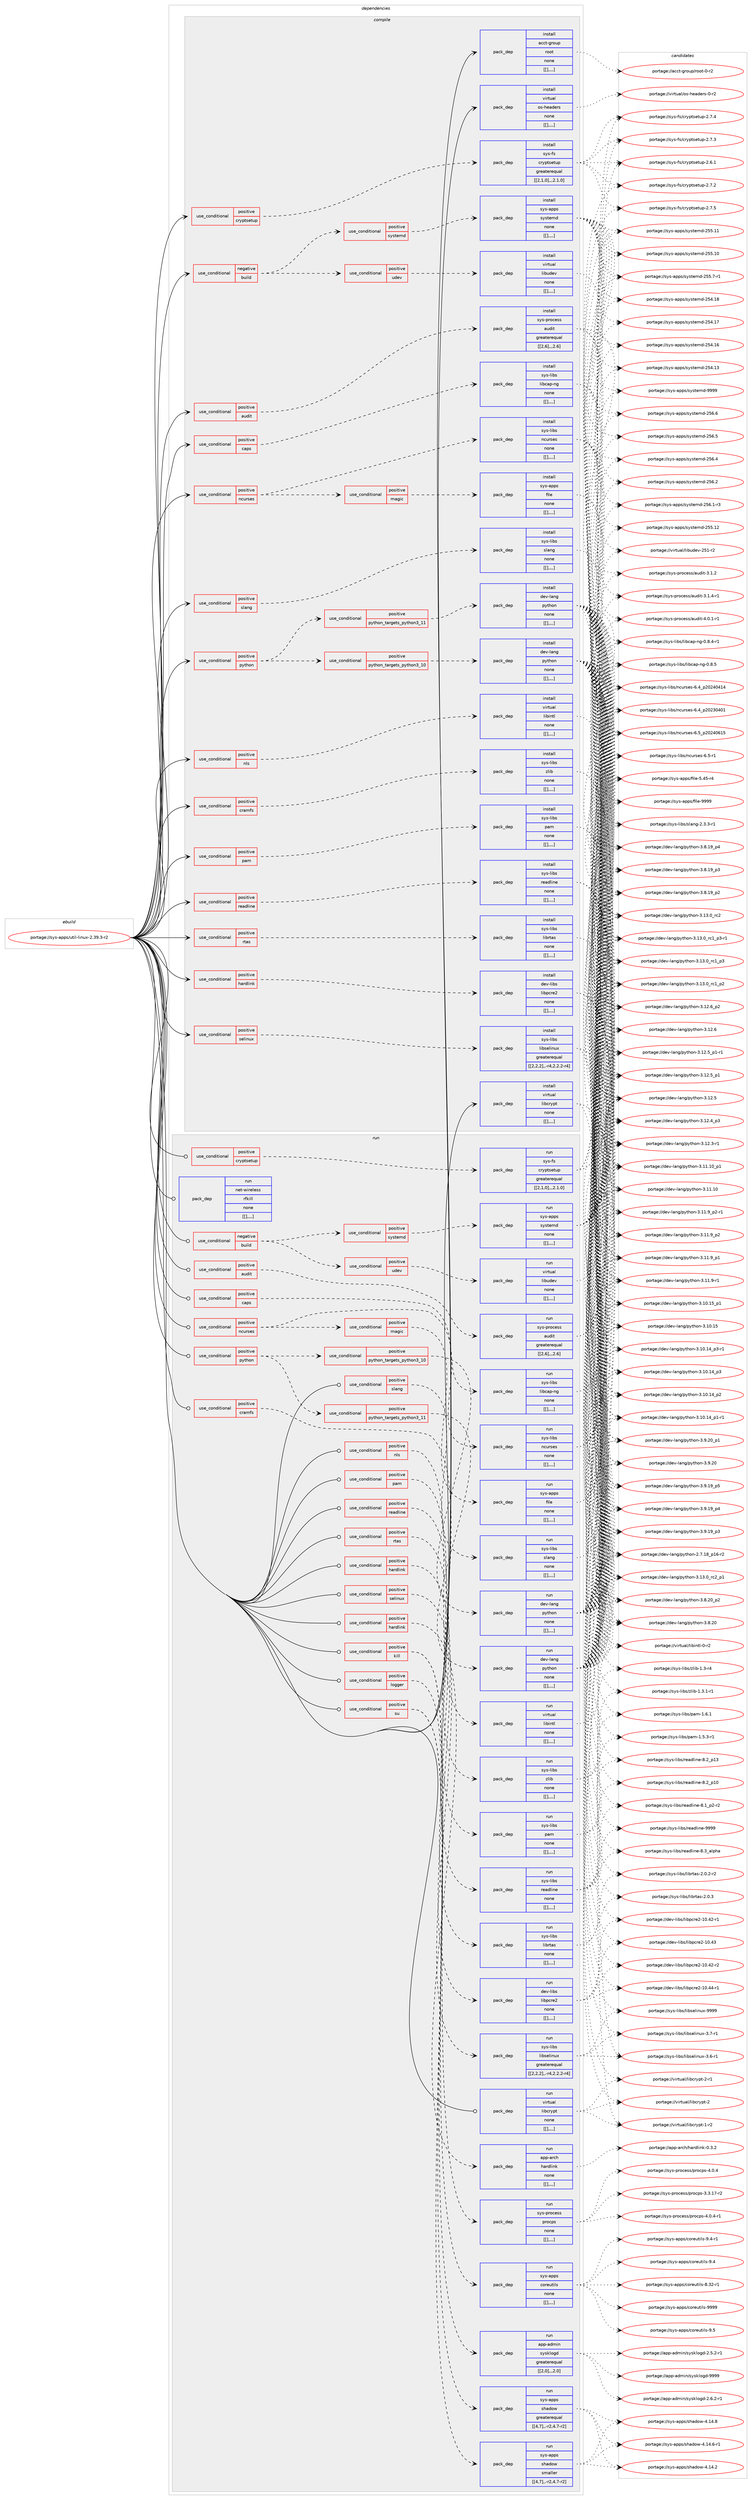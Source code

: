 digraph prolog {

# *************
# Graph options
# *************

newrank=true;
concentrate=true;
compound=true;
graph [rankdir=LR,fontname=Helvetica,fontsize=10,ranksep=1.5];#, ranksep=2.5, nodesep=0.2];
edge  [arrowhead=vee];
node  [fontname=Helvetica,fontsize=10];

# **********
# The ebuild
# **********

subgraph cluster_leftcol {
color=gray;
label=<<i>ebuild</i>>;
id [label="portage://sys-apps/util-linux-2.39.3-r2", color=red, width=4, href="../sys-apps/util-linux-2.39.3-r2.svg"];
}

# ****************
# The dependencies
# ****************

subgraph cluster_midcol {
color=gray;
label=<<i>dependencies</i>>;
subgraph cluster_compile {
fillcolor="#eeeeee";
style=filled;
label=<<i>compile</i>>;
subgraph cond8137 {
dependency21558 [label=<<TABLE BORDER="0" CELLBORDER="1" CELLSPACING="0" CELLPADDING="4"><TR><TD ROWSPAN="3" CELLPADDING="10">use_conditional</TD></TR><TR><TD>negative</TD></TR><TR><TD>build</TD></TR></TABLE>>, shape=none, color=red];
subgraph cond8138 {
dependency21559 [label=<<TABLE BORDER="0" CELLBORDER="1" CELLSPACING="0" CELLPADDING="4"><TR><TD ROWSPAN="3" CELLPADDING="10">use_conditional</TD></TR><TR><TD>positive</TD></TR><TR><TD>systemd</TD></TR></TABLE>>, shape=none, color=red];
subgraph pack13365 {
dependency21560 [label=<<TABLE BORDER="0" CELLBORDER="1" CELLSPACING="0" CELLPADDING="4" WIDTH="220"><TR><TD ROWSPAN="6" CELLPADDING="30">pack_dep</TD></TR><TR><TD WIDTH="110">install</TD></TR><TR><TD>sys-apps</TD></TR><TR><TD>systemd</TD></TR><TR><TD>none</TD></TR><TR><TD>[[],,,,]</TD></TR></TABLE>>, shape=none, color=blue];
}
dependency21559:e -> dependency21560:w [weight=20,style="dashed",arrowhead="vee"];
}
dependency21558:e -> dependency21559:w [weight=20,style="dashed",arrowhead="vee"];
subgraph cond8139 {
dependency21561 [label=<<TABLE BORDER="0" CELLBORDER="1" CELLSPACING="0" CELLPADDING="4"><TR><TD ROWSPAN="3" CELLPADDING="10">use_conditional</TD></TR><TR><TD>positive</TD></TR><TR><TD>udev</TD></TR></TABLE>>, shape=none, color=red];
subgraph pack13366 {
dependency21562 [label=<<TABLE BORDER="0" CELLBORDER="1" CELLSPACING="0" CELLPADDING="4" WIDTH="220"><TR><TD ROWSPAN="6" CELLPADDING="30">pack_dep</TD></TR><TR><TD WIDTH="110">install</TD></TR><TR><TD>virtual</TD></TR><TR><TD>libudev</TD></TR><TR><TD>none</TD></TR><TR><TD>[[],,,,]</TD></TR></TABLE>>, shape=none, color=blue];
}
dependency21561:e -> dependency21562:w [weight=20,style="dashed",arrowhead="vee"];
}
dependency21558:e -> dependency21561:w [weight=20,style="dashed",arrowhead="vee"];
}
id:e -> dependency21558:w [weight=20,style="solid",arrowhead="vee"];
subgraph cond8140 {
dependency21563 [label=<<TABLE BORDER="0" CELLBORDER="1" CELLSPACING="0" CELLPADDING="4"><TR><TD ROWSPAN="3" CELLPADDING="10">use_conditional</TD></TR><TR><TD>positive</TD></TR><TR><TD>audit</TD></TR></TABLE>>, shape=none, color=red];
subgraph pack13367 {
dependency21564 [label=<<TABLE BORDER="0" CELLBORDER="1" CELLSPACING="0" CELLPADDING="4" WIDTH="220"><TR><TD ROWSPAN="6" CELLPADDING="30">pack_dep</TD></TR><TR><TD WIDTH="110">install</TD></TR><TR><TD>sys-process</TD></TR><TR><TD>audit</TD></TR><TR><TD>greaterequal</TD></TR><TR><TD>[[2,6],,,2.6]</TD></TR></TABLE>>, shape=none, color=blue];
}
dependency21563:e -> dependency21564:w [weight=20,style="dashed",arrowhead="vee"];
}
id:e -> dependency21563:w [weight=20,style="solid",arrowhead="vee"];
subgraph cond8141 {
dependency21565 [label=<<TABLE BORDER="0" CELLBORDER="1" CELLSPACING="0" CELLPADDING="4"><TR><TD ROWSPAN="3" CELLPADDING="10">use_conditional</TD></TR><TR><TD>positive</TD></TR><TR><TD>caps</TD></TR></TABLE>>, shape=none, color=red];
subgraph pack13368 {
dependency21566 [label=<<TABLE BORDER="0" CELLBORDER="1" CELLSPACING="0" CELLPADDING="4" WIDTH="220"><TR><TD ROWSPAN="6" CELLPADDING="30">pack_dep</TD></TR><TR><TD WIDTH="110">install</TD></TR><TR><TD>sys-libs</TD></TR><TR><TD>libcap-ng</TD></TR><TR><TD>none</TD></TR><TR><TD>[[],,,,]</TD></TR></TABLE>>, shape=none, color=blue];
}
dependency21565:e -> dependency21566:w [weight=20,style="dashed",arrowhead="vee"];
}
id:e -> dependency21565:w [weight=20,style="solid",arrowhead="vee"];
subgraph cond8142 {
dependency21567 [label=<<TABLE BORDER="0" CELLBORDER="1" CELLSPACING="0" CELLPADDING="4"><TR><TD ROWSPAN="3" CELLPADDING="10">use_conditional</TD></TR><TR><TD>positive</TD></TR><TR><TD>cramfs</TD></TR></TABLE>>, shape=none, color=red];
subgraph pack13369 {
dependency21568 [label=<<TABLE BORDER="0" CELLBORDER="1" CELLSPACING="0" CELLPADDING="4" WIDTH="220"><TR><TD ROWSPAN="6" CELLPADDING="30">pack_dep</TD></TR><TR><TD WIDTH="110">install</TD></TR><TR><TD>sys-libs</TD></TR><TR><TD>zlib</TD></TR><TR><TD>none</TD></TR><TR><TD>[[],,,,]</TD></TR></TABLE>>, shape=none, color=blue];
}
dependency21567:e -> dependency21568:w [weight=20,style="dashed",arrowhead="vee"];
}
id:e -> dependency21567:w [weight=20,style="solid",arrowhead="vee"];
subgraph cond8143 {
dependency21569 [label=<<TABLE BORDER="0" CELLBORDER="1" CELLSPACING="0" CELLPADDING="4"><TR><TD ROWSPAN="3" CELLPADDING="10">use_conditional</TD></TR><TR><TD>positive</TD></TR><TR><TD>cryptsetup</TD></TR></TABLE>>, shape=none, color=red];
subgraph pack13370 {
dependency21570 [label=<<TABLE BORDER="0" CELLBORDER="1" CELLSPACING="0" CELLPADDING="4" WIDTH="220"><TR><TD ROWSPAN="6" CELLPADDING="30">pack_dep</TD></TR><TR><TD WIDTH="110">install</TD></TR><TR><TD>sys-fs</TD></TR><TR><TD>cryptsetup</TD></TR><TR><TD>greaterequal</TD></TR><TR><TD>[[2,1,0],,,2.1.0]</TD></TR></TABLE>>, shape=none, color=blue];
}
dependency21569:e -> dependency21570:w [weight=20,style="dashed",arrowhead="vee"];
}
id:e -> dependency21569:w [weight=20,style="solid",arrowhead="vee"];
subgraph cond8144 {
dependency21571 [label=<<TABLE BORDER="0" CELLBORDER="1" CELLSPACING="0" CELLPADDING="4"><TR><TD ROWSPAN="3" CELLPADDING="10">use_conditional</TD></TR><TR><TD>positive</TD></TR><TR><TD>hardlink</TD></TR></TABLE>>, shape=none, color=red];
subgraph pack13371 {
dependency21572 [label=<<TABLE BORDER="0" CELLBORDER="1" CELLSPACING="0" CELLPADDING="4" WIDTH="220"><TR><TD ROWSPAN="6" CELLPADDING="30">pack_dep</TD></TR><TR><TD WIDTH="110">install</TD></TR><TR><TD>dev-libs</TD></TR><TR><TD>libpcre2</TD></TR><TR><TD>none</TD></TR><TR><TD>[[],,,,]</TD></TR></TABLE>>, shape=none, color=blue];
}
dependency21571:e -> dependency21572:w [weight=20,style="dashed",arrowhead="vee"];
}
id:e -> dependency21571:w [weight=20,style="solid",arrowhead="vee"];
subgraph cond8145 {
dependency21573 [label=<<TABLE BORDER="0" CELLBORDER="1" CELLSPACING="0" CELLPADDING="4"><TR><TD ROWSPAN="3" CELLPADDING="10">use_conditional</TD></TR><TR><TD>positive</TD></TR><TR><TD>ncurses</TD></TR></TABLE>>, shape=none, color=red];
subgraph pack13372 {
dependency21574 [label=<<TABLE BORDER="0" CELLBORDER="1" CELLSPACING="0" CELLPADDING="4" WIDTH="220"><TR><TD ROWSPAN="6" CELLPADDING="30">pack_dep</TD></TR><TR><TD WIDTH="110">install</TD></TR><TR><TD>sys-libs</TD></TR><TR><TD>ncurses</TD></TR><TR><TD>none</TD></TR><TR><TD>[[],,,,]</TD></TR></TABLE>>, shape=none, color=blue];
}
dependency21573:e -> dependency21574:w [weight=20,style="dashed",arrowhead="vee"];
subgraph cond8146 {
dependency21575 [label=<<TABLE BORDER="0" CELLBORDER="1" CELLSPACING="0" CELLPADDING="4"><TR><TD ROWSPAN="3" CELLPADDING="10">use_conditional</TD></TR><TR><TD>positive</TD></TR><TR><TD>magic</TD></TR></TABLE>>, shape=none, color=red];
subgraph pack13373 {
dependency21576 [label=<<TABLE BORDER="0" CELLBORDER="1" CELLSPACING="0" CELLPADDING="4" WIDTH="220"><TR><TD ROWSPAN="6" CELLPADDING="30">pack_dep</TD></TR><TR><TD WIDTH="110">install</TD></TR><TR><TD>sys-apps</TD></TR><TR><TD>file</TD></TR><TR><TD>none</TD></TR><TR><TD>[[],,,,]</TD></TR></TABLE>>, shape=none, color=blue];
}
dependency21575:e -> dependency21576:w [weight=20,style="dashed",arrowhead="vee"];
}
dependency21573:e -> dependency21575:w [weight=20,style="dashed",arrowhead="vee"];
}
id:e -> dependency21573:w [weight=20,style="solid",arrowhead="vee"];
subgraph cond8147 {
dependency21577 [label=<<TABLE BORDER="0" CELLBORDER="1" CELLSPACING="0" CELLPADDING="4"><TR><TD ROWSPAN="3" CELLPADDING="10">use_conditional</TD></TR><TR><TD>positive</TD></TR><TR><TD>nls</TD></TR></TABLE>>, shape=none, color=red];
subgraph pack13374 {
dependency21578 [label=<<TABLE BORDER="0" CELLBORDER="1" CELLSPACING="0" CELLPADDING="4" WIDTH="220"><TR><TD ROWSPAN="6" CELLPADDING="30">pack_dep</TD></TR><TR><TD WIDTH="110">install</TD></TR><TR><TD>virtual</TD></TR><TR><TD>libintl</TD></TR><TR><TD>none</TD></TR><TR><TD>[[],,,,]</TD></TR></TABLE>>, shape=none, color=blue];
}
dependency21577:e -> dependency21578:w [weight=20,style="dashed",arrowhead="vee"];
}
id:e -> dependency21577:w [weight=20,style="solid",arrowhead="vee"];
subgraph cond8148 {
dependency21579 [label=<<TABLE BORDER="0" CELLBORDER="1" CELLSPACING="0" CELLPADDING="4"><TR><TD ROWSPAN="3" CELLPADDING="10">use_conditional</TD></TR><TR><TD>positive</TD></TR><TR><TD>pam</TD></TR></TABLE>>, shape=none, color=red];
subgraph pack13375 {
dependency21580 [label=<<TABLE BORDER="0" CELLBORDER="1" CELLSPACING="0" CELLPADDING="4" WIDTH="220"><TR><TD ROWSPAN="6" CELLPADDING="30">pack_dep</TD></TR><TR><TD WIDTH="110">install</TD></TR><TR><TD>sys-libs</TD></TR><TR><TD>pam</TD></TR><TR><TD>none</TD></TR><TR><TD>[[],,,,]</TD></TR></TABLE>>, shape=none, color=blue];
}
dependency21579:e -> dependency21580:w [weight=20,style="dashed",arrowhead="vee"];
}
id:e -> dependency21579:w [weight=20,style="solid",arrowhead="vee"];
subgraph cond8149 {
dependency21581 [label=<<TABLE BORDER="0" CELLBORDER="1" CELLSPACING="0" CELLPADDING="4"><TR><TD ROWSPAN="3" CELLPADDING="10">use_conditional</TD></TR><TR><TD>positive</TD></TR><TR><TD>python</TD></TR></TABLE>>, shape=none, color=red];
subgraph cond8150 {
dependency21582 [label=<<TABLE BORDER="0" CELLBORDER="1" CELLSPACING="0" CELLPADDING="4"><TR><TD ROWSPAN="3" CELLPADDING="10">use_conditional</TD></TR><TR><TD>positive</TD></TR><TR><TD>python_targets_python3_10</TD></TR></TABLE>>, shape=none, color=red];
subgraph pack13376 {
dependency21583 [label=<<TABLE BORDER="0" CELLBORDER="1" CELLSPACING="0" CELLPADDING="4" WIDTH="220"><TR><TD ROWSPAN="6" CELLPADDING="30">pack_dep</TD></TR><TR><TD WIDTH="110">install</TD></TR><TR><TD>dev-lang</TD></TR><TR><TD>python</TD></TR><TR><TD>none</TD></TR><TR><TD>[[],,,,]</TD></TR></TABLE>>, shape=none, color=blue];
}
dependency21582:e -> dependency21583:w [weight=20,style="dashed",arrowhead="vee"];
}
dependency21581:e -> dependency21582:w [weight=20,style="dashed",arrowhead="vee"];
subgraph cond8151 {
dependency21584 [label=<<TABLE BORDER="0" CELLBORDER="1" CELLSPACING="0" CELLPADDING="4"><TR><TD ROWSPAN="3" CELLPADDING="10">use_conditional</TD></TR><TR><TD>positive</TD></TR><TR><TD>python_targets_python3_11</TD></TR></TABLE>>, shape=none, color=red];
subgraph pack13377 {
dependency21585 [label=<<TABLE BORDER="0" CELLBORDER="1" CELLSPACING="0" CELLPADDING="4" WIDTH="220"><TR><TD ROWSPAN="6" CELLPADDING="30">pack_dep</TD></TR><TR><TD WIDTH="110">install</TD></TR><TR><TD>dev-lang</TD></TR><TR><TD>python</TD></TR><TR><TD>none</TD></TR><TR><TD>[[],,,,]</TD></TR></TABLE>>, shape=none, color=blue];
}
dependency21584:e -> dependency21585:w [weight=20,style="dashed",arrowhead="vee"];
}
dependency21581:e -> dependency21584:w [weight=20,style="dashed",arrowhead="vee"];
}
id:e -> dependency21581:w [weight=20,style="solid",arrowhead="vee"];
subgraph cond8152 {
dependency21586 [label=<<TABLE BORDER="0" CELLBORDER="1" CELLSPACING="0" CELLPADDING="4"><TR><TD ROWSPAN="3" CELLPADDING="10">use_conditional</TD></TR><TR><TD>positive</TD></TR><TR><TD>readline</TD></TR></TABLE>>, shape=none, color=red];
subgraph pack13378 {
dependency21587 [label=<<TABLE BORDER="0" CELLBORDER="1" CELLSPACING="0" CELLPADDING="4" WIDTH="220"><TR><TD ROWSPAN="6" CELLPADDING="30">pack_dep</TD></TR><TR><TD WIDTH="110">install</TD></TR><TR><TD>sys-libs</TD></TR><TR><TD>readline</TD></TR><TR><TD>none</TD></TR><TR><TD>[[],,,,]</TD></TR></TABLE>>, shape=none, color=blue];
}
dependency21586:e -> dependency21587:w [weight=20,style="dashed",arrowhead="vee"];
}
id:e -> dependency21586:w [weight=20,style="solid",arrowhead="vee"];
subgraph cond8153 {
dependency21588 [label=<<TABLE BORDER="0" CELLBORDER="1" CELLSPACING="0" CELLPADDING="4"><TR><TD ROWSPAN="3" CELLPADDING="10">use_conditional</TD></TR><TR><TD>positive</TD></TR><TR><TD>rtas</TD></TR></TABLE>>, shape=none, color=red];
subgraph pack13379 {
dependency21589 [label=<<TABLE BORDER="0" CELLBORDER="1" CELLSPACING="0" CELLPADDING="4" WIDTH="220"><TR><TD ROWSPAN="6" CELLPADDING="30">pack_dep</TD></TR><TR><TD WIDTH="110">install</TD></TR><TR><TD>sys-libs</TD></TR><TR><TD>librtas</TD></TR><TR><TD>none</TD></TR><TR><TD>[[],,,,]</TD></TR></TABLE>>, shape=none, color=blue];
}
dependency21588:e -> dependency21589:w [weight=20,style="dashed",arrowhead="vee"];
}
id:e -> dependency21588:w [weight=20,style="solid",arrowhead="vee"];
subgraph cond8154 {
dependency21590 [label=<<TABLE BORDER="0" CELLBORDER="1" CELLSPACING="0" CELLPADDING="4"><TR><TD ROWSPAN="3" CELLPADDING="10">use_conditional</TD></TR><TR><TD>positive</TD></TR><TR><TD>selinux</TD></TR></TABLE>>, shape=none, color=red];
subgraph pack13380 {
dependency21591 [label=<<TABLE BORDER="0" CELLBORDER="1" CELLSPACING="0" CELLPADDING="4" WIDTH="220"><TR><TD ROWSPAN="6" CELLPADDING="30">pack_dep</TD></TR><TR><TD WIDTH="110">install</TD></TR><TR><TD>sys-libs</TD></TR><TR><TD>libselinux</TD></TR><TR><TD>greaterequal</TD></TR><TR><TD>[[2,2,2],,-r4,2.2.2-r4]</TD></TR></TABLE>>, shape=none, color=blue];
}
dependency21590:e -> dependency21591:w [weight=20,style="dashed",arrowhead="vee"];
}
id:e -> dependency21590:w [weight=20,style="solid",arrowhead="vee"];
subgraph cond8155 {
dependency21592 [label=<<TABLE BORDER="0" CELLBORDER="1" CELLSPACING="0" CELLPADDING="4"><TR><TD ROWSPAN="3" CELLPADDING="10">use_conditional</TD></TR><TR><TD>positive</TD></TR><TR><TD>slang</TD></TR></TABLE>>, shape=none, color=red];
subgraph pack13381 {
dependency21593 [label=<<TABLE BORDER="0" CELLBORDER="1" CELLSPACING="0" CELLPADDING="4" WIDTH="220"><TR><TD ROWSPAN="6" CELLPADDING="30">pack_dep</TD></TR><TR><TD WIDTH="110">install</TD></TR><TR><TD>sys-libs</TD></TR><TR><TD>slang</TD></TR><TR><TD>none</TD></TR><TR><TD>[[],,,,]</TD></TR></TABLE>>, shape=none, color=blue];
}
dependency21592:e -> dependency21593:w [weight=20,style="dashed",arrowhead="vee"];
}
id:e -> dependency21592:w [weight=20,style="solid",arrowhead="vee"];
subgraph pack13382 {
dependency21594 [label=<<TABLE BORDER="0" CELLBORDER="1" CELLSPACING="0" CELLPADDING="4" WIDTH="220"><TR><TD ROWSPAN="6" CELLPADDING="30">pack_dep</TD></TR><TR><TD WIDTH="110">install</TD></TR><TR><TD>acct-group</TD></TR><TR><TD>root</TD></TR><TR><TD>none</TD></TR><TR><TD>[[],,,,]</TD></TR></TABLE>>, shape=none, color=blue];
}
id:e -> dependency21594:w [weight=20,style="solid",arrowhead="vee"];
subgraph pack13383 {
dependency21595 [label=<<TABLE BORDER="0" CELLBORDER="1" CELLSPACING="0" CELLPADDING="4" WIDTH="220"><TR><TD ROWSPAN="6" CELLPADDING="30">pack_dep</TD></TR><TR><TD WIDTH="110">install</TD></TR><TR><TD>virtual</TD></TR><TR><TD>libcrypt</TD></TR><TR><TD>none</TD></TR><TR><TD>[[],,,,]</TD></TR></TABLE>>, shape=none, color=blue];
}
id:e -> dependency21595:w [weight=20,style="solid",arrowhead="vee"];
subgraph pack13384 {
dependency21596 [label=<<TABLE BORDER="0" CELLBORDER="1" CELLSPACING="0" CELLPADDING="4" WIDTH="220"><TR><TD ROWSPAN="6" CELLPADDING="30">pack_dep</TD></TR><TR><TD WIDTH="110">install</TD></TR><TR><TD>virtual</TD></TR><TR><TD>os-headers</TD></TR><TR><TD>none</TD></TR><TR><TD>[[],,,,]</TD></TR></TABLE>>, shape=none, color=blue];
}
id:e -> dependency21596:w [weight=20,style="solid",arrowhead="vee"];
}
subgraph cluster_compileandrun {
fillcolor="#eeeeee";
style=filled;
label=<<i>compile and run</i>>;
}
subgraph cluster_run {
fillcolor="#eeeeee";
style=filled;
label=<<i>run</i>>;
subgraph cond8156 {
dependency21597 [label=<<TABLE BORDER="0" CELLBORDER="1" CELLSPACING="0" CELLPADDING="4"><TR><TD ROWSPAN="3" CELLPADDING="10">use_conditional</TD></TR><TR><TD>negative</TD></TR><TR><TD>build</TD></TR></TABLE>>, shape=none, color=red];
subgraph cond8157 {
dependency21598 [label=<<TABLE BORDER="0" CELLBORDER="1" CELLSPACING="0" CELLPADDING="4"><TR><TD ROWSPAN="3" CELLPADDING="10">use_conditional</TD></TR><TR><TD>positive</TD></TR><TR><TD>systemd</TD></TR></TABLE>>, shape=none, color=red];
subgraph pack13385 {
dependency21599 [label=<<TABLE BORDER="0" CELLBORDER="1" CELLSPACING="0" CELLPADDING="4" WIDTH="220"><TR><TD ROWSPAN="6" CELLPADDING="30">pack_dep</TD></TR><TR><TD WIDTH="110">run</TD></TR><TR><TD>sys-apps</TD></TR><TR><TD>systemd</TD></TR><TR><TD>none</TD></TR><TR><TD>[[],,,,]</TD></TR></TABLE>>, shape=none, color=blue];
}
dependency21598:e -> dependency21599:w [weight=20,style="dashed",arrowhead="vee"];
}
dependency21597:e -> dependency21598:w [weight=20,style="dashed",arrowhead="vee"];
subgraph cond8158 {
dependency21600 [label=<<TABLE BORDER="0" CELLBORDER="1" CELLSPACING="0" CELLPADDING="4"><TR><TD ROWSPAN="3" CELLPADDING="10">use_conditional</TD></TR><TR><TD>positive</TD></TR><TR><TD>udev</TD></TR></TABLE>>, shape=none, color=red];
subgraph pack13386 {
dependency21601 [label=<<TABLE BORDER="0" CELLBORDER="1" CELLSPACING="0" CELLPADDING="4" WIDTH="220"><TR><TD ROWSPAN="6" CELLPADDING="30">pack_dep</TD></TR><TR><TD WIDTH="110">run</TD></TR><TR><TD>virtual</TD></TR><TR><TD>libudev</TD></TR><TR><TD>none</TD></TR><TR><TD>[[],,,,]</TD></TR></TABLE>>, shape=none, color=blue];
}
dependency21600:e -> dependency21601:w [weight=20,style="dashed",arrowhead="vee"];
}
dependency21597:e -> dependency21600:w [weight=20,style="dashed",arrowhead="vee"];
}
id:e -> dependency21597:w [weight=20,style="solid",arrowhead="odot"];
subgraph cond8159 {
dependency21602 [label=<<TABLE BORDER="0" CELLBORDER="1" CELLSPACING="0" CELLPADDING="4"><TR><TD ROWSPAN="3" CELLPADDING="10">use_conditional</TD></TR><TR><TD>positive</TD></TR><TR><TD>audit</TD></TR></TABLE>>, shape=none, color=red];
subgraph pack13387 {
dependency21603 [label=<<TABLE BORDER="0" CELLBORDER="1" CELLSPACING="0" CELLPADDING="4" WIDTH="220"><TR><TD ROWSPAN="6" CELLPADDING="30">pack_dep</TD></TR><TR><TD WIDTH="110">run</TD></TR><TR><TD>sys-process</TD></TR><TR><TD>audit</TD></TR><TR><TD>greaterequal</TD></TR><TR><TD>[[2,6],,,2.6]</TD></TR></TABLE>>, shape=none, color=blue];
}
dependency21602:e -> dependency21603:w [weight=20,style="dashed",arrowhead="vee"];
}
id:e -> dependency21602:w [weight=20,style="solid",arrowhead="odot"];
subgraph cond8160 {
dependency21604 [label=<<TABLE BORDER="0" CELLBORDER="1" CELLSPACING="0" CELLPADDING="4"><TR><TD ROWSPAN="3" CELLPADDING="10">use_conditional</TD></TR><TR><TD>positive</TD></TR><TR><TD>caps</TD></TR></TABLE>>, shape=none, color=red];
subgraph pack13388 {
dependency21605 [label=<<TABLE BORDER="0" CELLBORDER="1" CELLSPACING="0" CELLPADDING="4" WIDTH="220"><TR><TD ROWSPAN="6" CELLPADDING="30">pack_dep</TD></TR><TR><TD WIDTH="110">run</TD></TR><TR><TD>sys-libs</TD></TR><TR><TD>libcap-ng</TD></TR><TR><TD>none</TD></TR><TR><TD>[[],,,,]</TD></TR></TABLE>>, shape=none, color=blue];
}
dependency21604:e -> dependency21605:w [weight=20,style="dashed",arrowhead="vee"];
}
id:e -> dependency21604:w [weight=20,style="solid",arrowhead="odot"];
subgraph cond8161 {
dependency21606 [label=<<TABLE BORDER="0" CELLBORDER="1" CELLSPACING="0" CELLPADDING="4"><TR><TD ROWSPAN="3" CELLPADDING="10">use_conditional</TD></TR><TR><TD>positive</TD></TR><TR><TD>cramfs</TD></TR></TABLE>>, shape=none, color=red];
subgraph pack13389 {
dependency21607 [label=<<TABLE BORDER="0" CELLBORDER="1" CELLSPACING="0" CELLPADDING="4" WIDTH="220"><TR><TD ROWSPAN="6" CELLPADDING="30">pack_dep</TD></TR><TR><TD WIDTH="110">run</TD></TR><TR><TD>sys-libs</TD></TR><TR><TD>zlib</TD></TR><TR><TD>none</TD></TR><TR><TD>[[],,,,]</TD></TR></TABLE>>, shape=none, color=blue];
}
dependency21606:e -> dependency21607:w [weight=20,style="dashed",arrowhead="vee"];
}
id:e -> dependency21606:w [weight=20,style="solid",arrowhead="odot"];
subgraph cond8162 {
dependency21608 [label=<<TABLE BORDER="0" CELLBORDER="1" CELLSPACING="0" CELLPADDING="4"><TR><TD ROWSPAN="3" CELLPADDING="10">use_conditional</TD></TR><TR><TD>positive</TD></TR><TR><TD>cryptsetup</TD></TR></TABLE>>, shape=none, color=red];
subgraph pack13390 {
dependency21609 [label=<<TABLE BORDER="0" CELLBORDER="1" CELLSPACING="0" CELLPADDING="4" WIDTH="220"><TR><TD ROWSPAN="6" CELLPADDING="30">pack_dep</TD></TR><TR><TD WIDTH="110">run</TD></TR><TR><TD>sys-fs</TD></TR><TR><TD>cryptsetup</TD></TR><TR><TD>greaterequal</TD></TR><TR><TD>[[2,1,0],,,2.1.0]</TD></TR></TABLE>>, shape=none, color=blue];
}
dependency21608:e -> dependency21609:w [weight=20,style="dashed",arrowhead="vee"];
}
id:e -> dependency21608:w [weight=20,style="solid",arrowhead="odot"];
subgraph cond8163 {
dependency21610 [label=<<TABLE BORDER="0" CELLBORDER="1" CELLSPACING="0" CELLPADDING="4"><TR><TD ROWSPAN="3" CELLPADDING="10">use_conditional</TD></TR><TR><TD>positive</TD></TR><TR><TD>hardlink</TD></TR></TABLE>>, shape=none, color=red];
subgraph pack13391 {
dependency21611 [label=<<TABLE BORDER="0" CELLBORDER="1" CELLSPACING="0" CELLPADDING="4" WIDTH="220"><TR><TD ROWSPAN="6" CELLPADDING="30">pack_dep</TD></TR><TR><TD WIDTH="110">run</TD></TR><TR><TD>dev-libs</TD></TR><TR><TD>libpcre2</TD></TR><TR><TD>none</TD></TR><TR><TD>[[],,,,]</TD></TR></TABLE>>, shape=none, color=blue];
}
dependency21610:e -> dependency21611:w [weight=20,style="dashed",arrowhead="vee"];
}
id:e -> dependency21610:w [weight=20,style="solid",arrowhead="odot"];
subgraph cond8164 {
dependency21612 [label=<<TABLE BORDER="0" CELLBORDER="1" CELLSPACING="0" CELLPADDING="4"><TR><TD ROWSPAN="3" CELLPADDING="10">use_conditional</TD></TR><TR><TD>positive</TD></TR><TR><TD>hardlink</TD></TR></TABLE>>, shape=none, color=red];
subgraph pack13392 {
dependency21613 [label=<<TABLE BORDER="0" CELLBORDER="1" CELLSPACING="0" CELLPADDING="4" WIDTH="220"><TR><TD ROWSPAN="6" CELLPADDING="30">pack_dep</TD></TR><TR><TD WIDTH="110">run</TD></TR><TR><TD>app-arch</TD></TR><TR><TD>hardlink</TD></TR><TR><TD>none</TD></TR><TR><TD>[[],,,,]</TD></TR></TABLE>>, shape=none, color=blue];
}
dependency21612:e -> dependency21613:w [weight=20,style="dashed",arrowhead="vee"];
}
id:e -> dependency21612:w [weight=20,style="solid",arrowhead="odot"];
subgraph cond8165 {
dependency21614 [label=<<TABLE BORDER="0" CELLBORDER="1" CELLSPACING="0" CELLPADDING="4"><TR><TD ROWSPAN="3" CELLPADDING="10">use_conditional</TD></TR><TR><TD>positive</TD></TR><TR><TD>kill</TD></TR></TABLE>>, shape=none, color=red];
subgraph pack13393 {
dependency21615 [label=<<TABLE BORDER="0" CELLBORDER="1" CELLSPACING="0" CELLPADDING="4" WIDTH="220"><TR><TD ROWSPAN="6" CELLPADDING="30">pack_dep</TD></TR><TR><TD WIDTH="110">run</TD></TR><TR><TD>sys-apps</TD></TR><TR><TD>coreutils</TD></TR><TR><TD>none</TD></TR><TR><TD>[[],,,,]</TD></TR></TABLE>>, shape=none, color=blue];
}
dependency21614:e -> dependency21615:w [weight=20,style="dashed",arrowhead="vee"];
subgraph pack13394 {
dependency21616 [label=<<TABLE BORDER="0" CELLBORDER="1" CELLSPACING="0" CELLPADDING="4" WIDTH="220"><TR><TD ROWSPAN="6" CELLPADDING="30">pack_dep</TD></TR><TR><TD WIDTH="110">run</TD></TR><TR><TD>sys-process</TD></TR><TR><TD>procps</TD></TR><TR><TD>none</TD></TR><TR><TD>[[],,,,]</TD></TR></TABLE>>, shape=none, color=blue];
}
dependency21614:e -> dependency21616:w [weight=20,style="dashed",arrowhead="vee"];
}
id:e -> dependency21614:w [weight=20,style="solid",arrowhead="odot"];
subgraph cond8166 {
dependency21617 [label=<<TABLE BORDER="0" CELLBORDER="1" CELLSPACING="0" CELLPADDING="4"><TR><TD ROWSPAN="3" CELLPADDING="10">use_conditional</TD></TR><TR><TD>positive</TD></TR><TR><TD>logger</TD></TR></TABLE>>, shape=none, color=red];
subgraph pack13395 {
dependency21618 [label=<<TABLE BORDER="0" CELLBORDER="1" CELLSPACING="0" CELLPADDING="4" WIDTH="220"><TR><TD ROWSPAN="6" CELLPADDING="30">pack_dep</TD></TR><TR><TD WIDTH="110">run</TD></TR><TR><TD>app-admin</TD></TR><TR><TD>sysklogd</TD></TR><TR><TD>greaterequal</TD></TR><TR><TD>[[2,0],,,2.0]</TD></TR></TABLE>>, shape=none, color=blue];
}
dependency21617:e -> dependency21618:w [weight=20,style="dashed",arrowhead="vee"];
}
id:e -> dependency21617:w [weight=20,style="solid",arrowhead="odot"];
subgraph cond8167 {
dependency21619 [label=<<TABLE BORDER="0" CELLBORDER="1" CELLSPACING="0" CELLPADDING="4"><TR><TD ROWSPAN="3" CELLPADDING="10">use_conditional</TD></TR><TR><TD>positive</TD></TR><TR><TD>ncurses</TD></TR></TABLE>>, shape=none, color=red];
subgraph pack13396 {
dependency21620 [label=<<TABLE BORDER="0" CELLBORDER="1" CELLSPACING="0" CELLPADDING="4" WIDTH="220"><TR><TD ROWSPAN="6" CELLPADDING="30">pack_dep</TD></TR><TR><TD WIDTH="110">run</TD></TR><TR><TD>sys-libs</TD></TR><TR><TD>ncurses</TD></TR><TR><TD>none</TD></TR><TR><TD>[[],,,,]</TD></TR></TABLE>>, shape=none, color=blue];
}
dependency21619:e -> dependency21620:w [weight=20,style="dashed",arrowhead="vee"];
subgraph cond8168 {
dependency21621 [label=<<TABLE BORDER="0" CELLBORDER="1" CELLSPACING="0" CELLPADDING="4"><TR><TD ROWSPAN="3" CELLPADDING="10">use_conditional</TD></TR><TR><TD>positive</TD></TR><TR><TD>magic</TD></TR></TABLE>>, shape=none, color=red];
subgraph pack13397 {
dependency21622 [label=<<TABLE BORDER="0" CELLBORDER="1" CELLSPACING="0" CELLPADDING="4" WIDTH="220"><TR><TD ROWSPAN="6" CELLPADDING="30">pack_dep</TD></TR><TR><TD WIDTH="110">run</TD></TR><TR><TD>sys-apps</TD></TR><TR><TD>file</TD></TR><TR><TD>none</TD></TR><TR><TD>[[],,,,]</TD></TR></TABLE>>, shape=none, color=blue];
}
dependency21621:e -> dependency21622:w [weight=20,style="dashed",arrowhead="vee"];
}
dependency21619:e -> dependency21621:w [weight=20,style="dashed",arrowhead="vee"];
}
id:e -> dependency21619:w [weight=20,style="solid",arrowhead="odot"];
subgraph cond8169 {
dependency21623 [label=<<TABLE BORDER="0" CELLBORDER="1" CELLSPACING="0" CELLPADDING="4"><TR><TD ROWSPAN="3" CELLPADDING="10">use_conditional</TD></TR><TR><TD>positive</TD></TR><TR><TD>nls</TD></TR></TABLE>>, shape=none, color=red];
subgraph pack13398 {
dependency21624 [label=<<TABLE BORDER="0" CELLBORDER="1" CELLSPACING="0" CELLPADDING="4" WIDTH="220"><TR><TD ROWSPAN="6" CELLPADDING="30">pack_dep</TD></TR><TR><TD WIDTH="110">run</TD></TR><TR><TD>virtual</TD></TR><TR><TD>libintl</TD></TR><TR><TD>none</TD></TR><TR><TD>[[],,,,]</TD></TR></TABLE>>, shape=none, color=blue];
}
dependency21623:e -> dependency21624:w [weight=20,style="dashed",arrowhead="vee"];
}
id:e -> dependency21623:w [weight=20,style="solid",arrowhead="odot"];
subgraph cond8170 {
dependency21625 [label=<<TABLE BORDER="0" CELLBORDER="1" CELLSPACING="0" CELLPADDING="4"><TR><TD ROWSPAN="3" CELLPADDING="10">use_conditional</TD></TR><TR><TD>positive</TD></TR><TR><TD>pam</TD></TR></TABLE>>, shape=none, color=red];
subgraph pack13399 {
dependency21626 [label=<<TABLE BORDER="0" CELLBORDER="1" CELLSPACING="0" CELLPADDING="4" WIDTH="220"><TR><TD ROWSPAN="6" CELLPADDING="30">pack_dep</TD></TR><TR><TD WIDTH="110">run</TD></TR><TR><TD>sys-libs</TD></TR><TR><TD>pam</TD></TR><TR><TD>none</TD></TR><TR><TD>[[],,,,]</TD></TR></TABLE>>, shape=none, color=blue];
}
dependency21625:e -> dependency21626:w [weight=20,style="dashed",arrowhead="vee"];
}
id:e -> dependency21625:w [weight=20,style="solid",arrowhead="odot"];
subgraph cond8171 {
dependency21627 [label=<<TABLE BORDER="0" CELLBORDER="1" CELLSPACING="0" CELLPADDING="4"><TR><TD ROWSPAN="3" CELLPADDING="10">use_conditional</TD></TR><TR><TD>positive</TD></TR><TR><TD>python</TD></TR></TABLE>>, shape=none, color=red];
subgraph cond8172 {
dependency21628 [label=<<TABLE BORDER="0" CELLBORDER="1" CELLSPACING="0" CELLPADDING="4"><TR><TD ROWSPAN="3" CELLPADDING="10">use_conditional</TD></TR><TR><TD>positive</TD></TR><TR><TD>python_targets_python3_10</TD></TR></TABLE>>, shape=none, color=red];
subgraph pack13400 {
dependency21629 [label=<<TABLE BORDER="0" CELLBORDER="1" CELLSPACING="0" CELLPADDING="4" WIDTH="220"><TR><TD ROWSPAN="6" CELLPADDING="30">pack_dep</TD></TR><TR><TD WIDTH="110">run</TD></TR><TR><TD>dev-lang</TD></TR><TR><TD>python</TD></TR><TR><TD>none</TD></TR><TR><TD>[[],,,,]</TD></TR></TABLE>>, shape=none, color=blue];
}
dependency21628:e -> dependency21629:w [weight=20,style="dashed",arrowhead="vee"];
}
dependency21627:e -> dependency21628:w [weight=20,style="dashed",arrowhead="vee"];
subgraph cond8173 {
dependency21630 [label=<<TABLE BORDER="0" CELLBORDER="1" CELLSPACING="0" CELLPADDING="4"><TR><TD ROWSPAN="3" CELLPADDING="10">use_conditional</TD></TR><TR><TD>positive</TD></TR><TR><TD>python_targets_python3_11</TD></TR></TABLE>>, shape=none, color=red];
subgraph pack13401 {
dependency21631 [label=<<TABLE BORDER="0" CELLBORDER="1" CELLSPACING="0" CELLPADDING="4" WIDTH="220"><TR><TD ROWSPAN="6" CELLPADDING="30">pack_dep</TD></TR><TR><TD WIDTH="110">run</TD></TR><TR><TD>dev-lang</TD></TR><TR><TD>python</TD></TR><TR><TD>none</TD></TR><TR><TD>[[],,,,]</TD></TR></TABLE>>, shape=none, color=blue];
}
dependency21630:e -> dependency21631:w [weight=20,style="dashed",arrowhead="vee"];
}
dependency21627:e -> dependency21630:w [weight=20,style="dashed",arrowhead="vee"];
}
id:e -> dependency21627:w [weight=20,style="solid",arrowhead="odot"];
subgraph cond8174 {
dependency21632 [label=<<TABLE BORDER="0" CELLBORDER="1" CELLSPACING="0" CELLPADDING="4"><TR><TD ROWSPAN="3" CELLPADDING="10">use_conditional</TD></TR><TR><TD>positive</TD></TR><TR><TD>readline</TD></TR></TABLE>>, shape=none, color=red];
subgraph pack13402 {
dependency21633 [label=<<TABLE BORDER="0" CELLBORDER="1" CELLSPACING="0" CELLPADDING="4" WIDTH="220"><TR><TD ROWSPAN="6" CELLPADDING="30">pack_dep</TD></TR><TR><TD WIDTH="110">run</TD></TR><TR><TD>sys-libs</TD></TR><TR><TD>readline</TD></TR><TR><TD>none</TD></TR><TR><TD>[[],,,,]</TD></TR></TABLE>>, shape=none, color=blue];
}
dependency21632:e -> dependency21633:w [weight=20,style="dashed",arrowhead="vee"];
}
id:e -> dependency21632:w [weight=20,style="solid",arrowhead="odot"];
subgraph cond8175 {
dependency21634 [label=<<TABLE BORDER="0" CELLBORDER="1" CELLSPACING="0" CELLPADDING="4"><TR><TD ROWSPAN="3" CELLPADDING="10">use_conditional</TD></TR><TR><TD>positive</TD></TR><TR><TD>rtas</TD></TR></TABLE>>, shape=none, color=red];
subgraph pack13403 {
dependency21635 [label=<<TABLE BORDER="0" CELLBORDER="1" CELLSPACING="0" CELLPADDING="4" WIDTH="220"><TR><TD ROWSPAN="6" CELLPADDING="30">pack_dep</TD></TR><TR><TD WIDTH="110">run</TD></TR><TR><TD>sys-libs</TD></TR><TR><TD>librtas</TD></TR><TR><TD>none</TD></TR><TR><TD>[[],,,,]</TD></TR></TABLE>>, shape=none, color=blue];
}
dependency21634:e -> dependency21635:w [weight=20,style="dashed",arrowhead="vee"];
}
id:e -> dependency21634:w [weight=20,style="solid",arrowhead="odot"];
subgraph cond8176 {
dependency21636 [label=<<TABLE BORDER="0" CELLBORDER="1" CELLSPACING="0" CELLPADDING="4"><TR><TD ROWSPAN="3" CELLPADDING="10">use_conditional</TD></TR><TR><TD>positive</TD></TR><TR><TD>selinux</TD></TR></TABLE>>, shape=none, color=red];
subgraph pack13404 {
dependency21637 [label=<<TABLE BORDER="0" CELLBORDER="1" CELLSPACING="0" CELLPADDING="4" WIDTH="220"><TR><TD ROWSPAN="6" CELLPADDING="30">pack_dep</TD></TR><TR><TD WIDTH="110">run</TD></TR><TR><TD>sys-libs</TD></TR><TR><TD>libselinux</TD></TR><TR><TD>greaterequal</TD></TR><TR><TD>[[2,2,2],,-r4,2.2.2-r4]</TD></TR></TABLE>>, shape=none, color=blue];
}
dependency21636:e -> dependency21637:w [weight=20,style="dashed",arrowhead="vee"];
}
id:e -> dependency21636:w [weight=20,style="solid",arrowhead="odot"];
subgraph cond8177 {
dependency21638 [label=<<TABLE BORDER="0" CELLBORDER="1" CELLSPACING="0" CELLPADDING="4"><TR><TD ROWSPAN="3" CELLPADDING="10">use_conditional</TD></TR><TR><TD>positive</TD></TR><TR><TD>slang</TD></TR></TABLE>>, shape=none, color=red];
subgraph pack13405 {
dependency21639 [label=<<TABLE BORDER="0" CELLBORDER="1" CELLSPACING="0" CELLPADDING="4" WIDTH="220"><TR><TD ROWSPAN="6" CELLPADDING="30">pack_dep</TD></TR><TR><TD WIDTH="110">run</TD></TR><TR><TD>sys-libs</TD></TR><TR><TD>slang</TD></TR><TR><TD>none</TD></TR><TR><TD>[[],,,,]</TD></TR></TABLE>>, shape=none, color=blue];
}
dependency21638:e -> dependency21639:w [weight=20,style="dashed",arrowhead="vee"];
}
id:e -> dependency21638:w [weight=20,style="solid",arrowhead="odot"];
subgraph cond8178 {
dependency21640 [label=<<TABLE BORDER="0" CELLBORDER="1" CELLSPACING="0" CELLPADDING="4"><TR><TD ROWSPAN="3" CELLPADDING="10">use_conditional</TD></TR><TR><TD>positive</TD></TR><TR><TD>su</TD></TR></TABLE>>, shape=none, color=red];
subgraph pack13406 {
dependency21641 [label=<<TABLE BORDER="0" CELLBORDER="1" CELLSPACING="0" CELLPADDING="4" WIDTH="220"><TR><TD ROWSPAN="6" CELLPADDING="30">pack_dep</TD></TR><TR><TD WIDTH="110">run</TD></TR><TR><TD>sys-apps</TD></TR><TR><TD>shadow</TD></TR><TR><TD>smaller</TD></TR><TR><TD>[[4,7],,-r2,4.7-r2]</TD></TR></TABLE>>, shape=none, color=blue];
}
dependency21640:e -> dependency21641:w [weight=20,style="dashed",arrowhead="vee"];
subgraph pack13407 {
dependency21642 [label=<<TABLE BORDER="0" CELLBORDER="1" CELLSPACING="0" CELLPADDING="4" WIDTH="220"><TR><TD ROWSPAN="6" CELLPADDING="30">pack_dep</TD></TR><TR><TD WIDTH="110">run</TD></TR><TR><TD>sys-apps</TD></TR><TR><TD>shadow</TD></TR><TR><TD>greaterequal</TD></TR><TR><TD>[[4,7],,-r2,4.7-r2]</TD></TR></TABLE>>, shape=none, color=blue];
}
dependency21640:e -> dependency21642:w [weight=20,style="dashed",arrowhead="vee"];
}
id:e -> dependency21640:w [weight=20,style="solid",arrowhead="odot"];
subgraph pack13408 {
dependency21643 [label=<<TABLE BORDER="0" CELLBORDER="1" CELLSPACING="0" CELLPADDING="4" WIDTH="220"><TR><TD ROWSPAN="6" CELLPADDING="30">pack_dep</TD></TR><TR><TD WIDTH="110">run</TD></TR><TR><TD>virtual</TD></TR><TR><TD>libcrypt</TD></TR><TR><TD>none</TD></TR><TR><TD>[[],,,,]</TD></TR></TABLE>>, shape=none, color=blue];
}
id:e -> dependency21643:w [weight=20,style="solid",arrowhead="odot"];
subgraph pack13409 {
dependency21644 [label=<<TABLE BORDER="0" CELLBORDER="1" CELLSPACING="0" CELLPADDING="4" WIDTH="220"><TR><TD ROWSPAN="6" CELLPADDING="30">pack_dep</TD></TR><TR><TD WIDTH="110">run</TD></TR><TR><TD>net-wireless</TD></TR><TR><TD>rfkill</TD></TR><TR><TD>none</TD></TR><TR><TD>[[],,,,]</TD></TR></TABLE>>, shape=none, color=blue];
}
id:e -> dependency21644:w [weight=20,style="solid",arrowhead="odot"];
}
}

# **************
# The candidates
# **************

subgraph cluster_choices {
rank=same;
color=gray;
label=<<i>candidates</i>>;

subgraph choice13365 {
color=black;
nodesep=1;
choice1151211154597112112115471151211151161011091004557575757 [label="portage://sys-apps/systemd-9999", color=red, width=4,href="../sys-apps/systemd-9999.svg"];
choice115121115459711211211547115121115116101109100455053544654 [label="portage://sys-apps/systemd-256.6", color=red, width=4,href="../sys-apps/systemd-256.6.svg"];
choice115121115459711211211547115121115116101109100455053544653 [label="portage://sys-apps/systemd-256.5", color=red, width=4,href="../sys-apps/systemd-256.5.svg"];
choice115121115459711211211547115121115116101109100455053544652 [label="portage://sys-apps/systemd-256.4", color=red, width=4,href="../sys-apps/systemd-256.4.svg"];
choice115121115459711211211547115121115116101109100455053544650 [label="portage://sys-apps/systemd-256.2", color=red, width=4,href="../sys-apps/systemd-256.2.svg"];
choice1151211154597112112115471151211151161011091004550535446494511451 [label="portage://sys-apps/systemd-256.1-r3", color=red, width=4,href="../sys-apps/systemd-256.1-r3.svg"];
choice11512111545971121121154711512111511610110910045505353464950 [label="portage://sys-apps/systemd-255.12", color=red, width=4,href="../sys-apps/systemd-255.12.svg"];
choice11512111545971121121154711512111511610110910045505353464949 [label="portage://sys-apps/systemd-255.11", color=red, width=4,href="../sys-apps/systemd-255.11.svg"];
choice11512111545971121121154711512111511610110910045505353464948 [label="portage://sys-apps/systemd-255.10", color=red, width=4,href="../sys-apps/systemd-255.10.svg"];
choice1151211154597112112115471151211151161011091004550535346554511449 [label="portage://sys-apps/systemd-255.7-r1", color=red, width=4,href="../sys-apps/systemd-255.7-r1.svg"];
choice11512111545971121121154711512111511610110910045505352464956 [label="portage://sys-apps/systemd-254.18", color=red, width=4,href="../sys-apps/systemd-254.18.svg"];
choice11512111545971121121154711512111511610110910045505352464955 [label="portage://sys-apps/systemd-254.17", color=red, width=4,href="../sys-apps/systemd-254.17.svg"];
choice11512111545971121121154711512111511610110910045505352464954 [label="portage://sys-apps/systemd-254.16", color=red, width=4,href="../sys-apps/systemd-254.16.svg"];
choice11512111545971121121154711512111511610110910045505352464951 [label="portage://sys-apps/systemd-254.13", color=red, width=4,href="../sys-apps/systemd-254.13.svg"];
dependency21560:e -> choice1151211154597112112115471151211151161011091004557575757:w [style=dotted,weight="100"];
dependency21560:e -> choice115121115459711211211547115121115116101109100455053544654:w [style=dotted,weight="100"];
dependency21560:e -> choice115121115459711211211547115121115116101109100455053544653:w [style=dotted,weight="100"];
dependency21560:e -> choice115121115459711211211547115121115116101109100455053544652:w [style=dotted,weight="100"];
dependency21560:e -> choice115121115459711211211547115121115116101109100455053544650:w [style=dotted,weight="100"];
dependency21560:e -> choice1151211154597112112115471151211151161011091004550535446494511451:w [style=dotted,weight="100"];
dependency21560:e -> choice11512111545971121121154711512111511610110910045505353464950:w [style=dotted,weight="100"];
dependency21560:e -> choice11512111545971121121154711512111511610110910045505353464949:w [style=dotted,weight="100"];
dependency21560:e -> choice11512111545971121121154711512111511610110910045505353464948:w [style=dotted,weight="100"];
dependency21560:e -> choice1151211154597112112115471151211151161011091004550535346554511449:w [style=dotted,weight="100"];
dependency21560:e -> choice11512111545971121121154711512111511610110910045505352464956:w [style=dotted,weight="100"];
dependency21560:e -> choice11512111545971121121154711512111511610110910045505352464955:w [style=dotted,weight="100"];
dependency21560:e -> choice11512111545971121121154711512111511610110910045505352464954:w [style=dotted,weight="100"];
dependency21560:e -> choice11512111545971121121154711512111511610110910045505352464951:w [style=dotted,weight="100"];
}
subgraph choice13366 {
color=black;
nodesep=1;
choice118105114116117971084710810598117100101118455053494511450 [label="portage://virtual/libudev-251-r2", color=red, width=4,href="../virtual/libudev-251-r2.svg"];
dependency21562:e -> choice118105114116117971084710810598117100101118455053494511450:w [style=dotted,weight="100"];
}
subgraph choice13367 {
color=black;
nodesep=1;
choice115121115451121141119910111511547971171001051164552464846494511449 [label="portage://sys-process/audit-4.0.1-r1", color=red, width=4,href="../sys-process/audit-4.0.1-r1.svg"];
choice115121115451121141119910111511547971171001051164551464946524511449 [label="portage://sys-process/audit-3.1.4-r1", color=red, width=4,href="../sys-process/audit-3.1.4-r1.svg"];
choice11512111545112114111991011151154797117100105116455146494650 [label="portage://sys-process/audit-3.1.2", color=red, width=4,href="../sys-process/audit-3.1.2.svg"];
dependency21564:e -> choice115121115451121141119910111511547971171001051164552464846494511449:w [style=dotted,weight="100"];
dependency21564:e -> choice115121115451121141119910111511547971171001051164551464946524511449:w [style=dotted,weight="100"];
dependency21564:e -> choice11512111545112114111991011151154797117100105116455146494650:w [style=dotted,weight="100"];
}
subgraph choice13368 {
color=black;
nodesep=1;
choice11512111545108105981154710810598999711245110103454846564653 [label="portage://sys-libs/libcap-ng-0.8.5", color=red, width=4,href="../sys-libs/libcap-ng-0.8.5.svg"];
choice115121115451081059811547108105989997112451101034548465646524511449 [label="portage://sys-libs/libcap-ng-0.8.4-r1", color=red, width=4,href="../sys-libs/libcap-ng-0.8.4-r1.svg"];
dependency21566:e -> choice11512111545108105981154710810598999711245110103454846564653:w [style=dotted,weight="100"];
dependency21566:e -> choice115121115451081059811547108105989997112451101034548465646524511449:w [style=dotted,weight="100"];
}
subgraph choice13369 {
color=black;
nodesep=1;
choice115121115451081059811547122108105984549465146494511449 [label="portage://sys-libs/zlib-1.3.1-r1", color=red, width=4,href="../sys-libs/zlib-1.3.1-r1.svg"];
choice11512111545108105981154712210810598454946514511452 [label="portage://sys-libs/zlib-1.3-r4", color=red, width=4,href="../sys-libs/zlib-1.3-r4.svg"];
dependency21568:e -> choice115121115451081059811547122108105984549465146494511449:w [style=dotted,weight="100"];
dependency21568:e -> choice11512111545108105981154712210810598454946514511452:w [style=dotted,weight="100"];
}
subgraph choice13370 {
color=black;
nodesep=1;
choice115121115451021154799114121112116115101116117112455046554653 [label="portage://sys-fs/cryptsetup-2.7.5", color=red, width=4,href="../sys-fs/cryptsetup-2.7.5.svg"];
choice115121115451021154799114121112116115101116117112455046554652 [label="portage://sys-fs/cryptsetup-2.7.4", color=red, width=4,href="../sys-fs/cryptsetup-2.7.4.svg"];
choice115121115451021154799114121112116115101116117112455046554651 [label="portage://sys-fs/cryptsetup-2.7.3", color=red, width=4,href="../sys-fs/cryptsetup-2.7.3.svg"];
choice115121115451021154799114121112116115101116117112455046554650 [label="portage://sys-fs/cryptsetup-2.7.2", color=red, width=4,href="../sys-fs/cryptsetup-2.7.2.svg"];
choice115121115451021154799114121112116115101116117112455046544649 [label="portage://sys-fs/cryptsetup-2.6.1", color=red, width=4,href="../sys-fs/cryptsetup-2.6.1.svg"];
dependency21570:e -> choice115121115451021154799114121112116115101116117112455046554653:w [style=dotted,weight="100"];
dependency21570:e -> choice115121115451021154799114121112116115101116117112455046554652:w [style=dotted,weight="100"];
dependency21570:e -> choice115121115451021154799114121112116115101116117112455046554651:w [style=dotted,weight="100"];
dependency21570:e -> choice115121115451021154799114121112116115101116117112455046554650:w [style=dotted,weight="100"];
dependency21570:e -> choice115121115451021154799114121112116115101116117112455046544649:w [style=dotted,weight="100"];
}
subgraph choice13371 {
color=black;
nodesep=1;
choice1001011184510810598115471081059811299114101504549484652524511449 [label="portage://dev-libs/libpcre2-10.44-r1", color=red, width=4,href="../dev-libs/libpcre2-10.44-r1.svg"];
choice100101118451081059811547108105981129911410150454948465251 [label="portage://dev-libs/libpcre2-10.43", color=red, width=4,href="../dev-libs/libpcre2-10.43.svg"];
choice1001011184510810598115471081059811299114101504549484652504511450 [label="portage://dev-libs/libpcre2-10.42-r2", color=red, width=4,href="../dev-libs/libpcre2-10.42-r2.svg"];
choice1001011184510810598115471081059811299114101504549484652504511449 [label="portage://dev-libs/libpcre2-10.42-r1", color=red, width=4,href="../dev-libs/libpcre2-10.42-r1.svg"];
dependency21572:e -> choice1001011184510810598115471081059811299114101504549484652524511449:w [style=dotted,weight="100"];
dependency21572:e -> choice100101118451081059811547108105981129911410150454948465251:w [style=dotted,weight="100"];
dependency21572:e -> choice1001011184510810598115471081059811299114101504549484652504511450:w [style=dotted,weight="100"];
dependency21572:e -> choice1001011184510810598115471081059811299114101504549484652504511449:w [style=dotted,weight="100"];
}
subgraph choice13372 {
color=black;
nodesep=1;
choice1151211154510810598115471109911711411510111545544653951125048505248544953 [label="portage://sys-libs/ncurses-6.5_p20240615", color=red, width=4,href="../sys-libs/ncurses-6.5_p20240615.svg"];
choice11512111545108105981154711099117114115101115455446534511449 [label="portage://sys-libs/ncurses-6.5-r1", color=red, width=4,href="../sys-libs/ncurses-6.5-r1.svg"];
choice1151211154510810598115471109911711411510111545544652951125048505248524952 [label="portage://sys-libs/ncurses-6.4_p20240414", color=red, width=4,href="../sys-libs/ncurses-6.4_p20240414.svg"];
choice1151211154510810598115471109911711411510111545544652951125048505148524849 [label="portage://sys-libs/ncurses-6.4_p20230401", color=red, width=4,href="../sys-libs/ncurses-6.4_p20230401.svg"];
dependency21574:e -> choice1151211154510810598115471109911711411510111545544653951125048505248544953:w [style=dotted,weight="100"];
dependency21574:e -> choice11512111545108105981154711099117114115101115455446534511449:w [style=dotted,weight="100"];
dependency21574:e -> choice1151211154510810598115471109911711411510111545544652951125048505248524952:w [style=dotted,weight="100"];
dependency21574:e -> choice1151211154510810598115471109911711411510111545544652951125048505148524849:w [style=dotted,weight="100"];
}
subgraph choice13373 {
color=black;
nodesep=1;
choice1151211154597112112115471021051081014557575757 [label="portage://sys-apps/file-9999", color=red, width=4,href="../sys-apps/file-9999.svg"];
choice11512111545971121121154710210510810145534652534511452 [label="portage://sys-apps/file-5.45-r4", color=red, width=4,href="../sys-apps/file-5.45-r4.svg"];
dependency21576:e -> choice1151211154597112112115471021051081014557575757:w [style=dotted,weight="100"];
dependency21576:e -> choice11512111545971121121154710210510810145534652534511452:w [style=dotted,weight="100"];
}
subgraph choice13374 {
color=black;
nodesep=1;
choice11810511411611797108471081059810511011610845484511450 [label="portage://virtual/libintl-0-r2", color=red, width=4,href="../virtual/libintl-0-r2.svg"];
dependency21578:e -> choice11810511411611797108471081059810511011610845484511450:w [style=dotted,weight="100"];
}
subgraph choice13375 {
color=black;
nodesep=1;
choice11512111545108105981154711297109454946544649 [label="portage://sys-libs/pam-1.6.1", color=red, width=4,href="../sys-libs/pam-1.6.1.svg"];
choice115121115451081059811547112971094549465346514511449 [label="portage://sys-libs/pam-1.5.3-r1", color=red, width=4,href="../sys-libs/pam-1.5.3-r1.svg"];
dependency21580:e -> choice11512111545108105981154711297109454946544649:w [style=dotted,weight="100"];
dependency21580:e -> choice115121115451081059811547112971094549465346514511449:w [style=dotted,weight="100"];
}
subgraph choice13376 {
color=black;
nodesep=1;
choice100101118451089711010347112121116104111110455146495146489511499509511249 [label="portage://dev-lang/python-3.13.0_rc2_p1", color=red, width=4,href="../dev-lang/python-3.13.0_rc2_p1.svg"];
choice10010111845108971101034711212111610411111045514649514648951149950 [label="portage://dev-lang/python-3.13.0_rc2", color=red, width=4,href="../dev-lang/python-3.13.0_rc2.svg"];
choice1001011184510897110103471121211161041111104551464951464895114994995112514511449 [label="portage://dev-lang/python-3.13.0_rc1_p3-r1", color=red, width=4,href="../dev-lang/python-3.13.0_rc1_p3-r1.svg"];
choice100101118451089711010347112121116104111110455146495146489511499499511251 [label="portage://dev-lang/python-3.13.0_rc1_p3", color=red, width=4,href="../dev-lang/python-3.13.0_rc1_p3.svg"];
choice100101118451089711010347112121116104111110455146495146489511499499511250 [label="portage://dev-lang/python-3.13.0_rc1_p2", color=red, width=4,href="../dev-lang/python-3.13.0_rc1_p2.svg"];
choice100101118451089711010347112121116104111110455146495046549511250 [label="portage://dev-lang/python-3.12.6_p2", color=red, width=4,href="../dev-lang/python-3.12.6_p2.svg"];
choice10010111845108971101034711212111610411111045514649504654 [label="portage://dev-lang/python-3.12.6", color=red, width=4,href="../dev-lang/python-3.12.6.svg"];
choice1001011184510897110103471121211161041111104551464950465395112494511449 [label="portage://dev-lang/python-3.12.5_p1-r1", color=red, width=4,href="../dev-lang/python-3.12.5_p1-r1.svg"];
choice100101118451089711010347112121116104111110455146495046539511249 [label="portage://dev-lang/python-3.12.5_p1", color=red, width=4,href="../dev-lang/python-3.12.5_p1.svg"];
choice10010111845108971101034711212111610411111045514649504653 [label="portage://dev-lang/python-3.12.5", color=red, width=4,href="../dev-lang/python-3.12.5.svg"];
choice100101118451089711010347112121116104111110455146495046529511251 [label="portage://dev-lang/python-3.12.4_p3", color=red, width=4,href="../dev-lang/python-3.12.4_p3.svg"];
choice100101118451089711010347112121116104111110455146495046514511449 [label="portage://dev-lang/python-3.12.3-r1", color=red, width=4,href="../dev-lang/python-3.12.3-r1.svg"];
choice10010111845108971101034711212111610411111045514649494649489511249 [label="portage://dev-lang/python-3.11.10_p1", color=red, width=4,href="../dev-lang/python-3.11.10_p1.svg"];
choice1001011184510897110103471121211161041111104551464949464948 [label="portage://dev-lang/python-3.11.10", color=red, width=4,href="../dev-lang/python-3.11.10.svg"];
choice1001011184510897110103471121211161041111104551464949465795112504511449 [label="portage://dev-lang/python-3.11.9_p2-r1", color=red, width=4,href="../dev-lang/python-3.11.9_p2-r1.svg"];
choice100101118451089711010347112121116104111110455146494946579511250 [label="portage://dev-lang/python-3.11.9_p2", color=red, width=4,href="../dev-lang/python-3.11.9_p2.svg"];
choice100101118451089711010347112121116104111110455146494946579511249 [label="portage://dev-lang/python-3.11.9_p1", color=red, width=4,href="../dev-lang/python-3.11.9_p1.svg"];
choice100101118451089711010347112121116104111110455146494946574511449 [label="portage://dev-lang/python-3.11.9-r1", color=red, width=4,href="../dev-lang/python-3.11.9-r1.svg"];
choice10010111845108971101034711212111610411111045514649484649539511249 [label="portage://dev-lang/python-3.10.15_p1", color=red, width=4,href="../dev-lang/python-3.10.15_p1.svg"];
choice1001011184510897110103471121211161041111104551464948464953 [label="portage://dev-lang/python-3.10.15", color=red, width=4,href="../dev-lang/python-3.10.15.svg"];
choice100101118451089711010347112121116104111110455146494846495295112514511449 [label="portage://dev-lang/python-3.10.14_p3-r1", color=red, width=4,href="../dev-lang/python-3.10.14_p3-r1.svg"];
choice10010111845108971101034711212111610411111045514649484649529511251 [label="portage://dev-lang/python-3.10.14_p3", color=red, width=4,href="../dev-lang/python-3.10.14_p3.svg"];
choice10010111845108971101034711212111610411111045514649484649529511250 [label="portage://dev-lang/python-3.10.14_p2", color=red, width=4,href="../dev-lang/python-3.10.14_p2.svg"];
choice100101118451089711010347112121116104111110455146494846495295112494511449 [label="portage://dev-lang/python-3.10.14_p1-r1", color=red, width=4,href="../dev-lang/python-3.10.14_p1-r1.svg"];
choice100101118451089711010347112121116104111110455146574650489511249 [label="portage://dev-lang/python-3.9.20_p1", color=red, width=4,href="../dev-lang/python-3.9.20_p1.svg"];
choice10010111845108971101034711212111610411111045514657465048 [label="portage://dev-lang/python-3.9.20", color=red, width=4,href="../dev-lang/python-3.9.20.svg"];
choice100101118451089711010347112121116104111110455146574649579511253 [label="portage://dev-lang/python-3.9.19_p5", color=red, width=4,href="../dev-lang/python-3.9.19_p5.svg"];
choice100101118451089711010347112121116104111110455146574649579511252 [label="portage://dev-lang/python-3.9.19_p4", color=red, width=4,href="../dev-lang/python-3.9.19_p4.svg"];
choice100101118451089711010347112121116104111110455146574649579511251 [label="portage://dev-lang/python-3.9.19_p3", color=red, width=4,href="../dev-lang/python-3.9.19_p3.svg"];
choice100101118451089711010347112121116104111110455146564650489511250 [label="portage://dev-lang/python-3.8.20_p2", color=red, width=4,href="../dev-lang/python-3.8.20_p2.svg"];
choice10010111845108971101034711212111610411111045514656465048 [label="portage://dev-lang/python-3.8.20", color=red, width=4,href="../dev-lang/python-3.8.20.svg"];
choice100101118451089711010347112121116104111110455146564649579511252 [label="portage://dev-lang/python-3.8.19_p4", color=red, width=4,href="../dev-lang/python-3.8.19_p4.svg"];
choice100101118451089711010347112121116104111110455146564649579511251 [label="portage://dev-lang/python-3.8.19_p3", color=red, width=4,href="../dev-lang/python-3.8.19_p3.svg"];
choice100101118451089711010347112121116104111110455146564649579511250 [label="portage://dev-lang/python-3.8.19_p2", color=red, width=4,href="../dev-lang/python-3.8.19_p2.svg"];
choice100101118451089711010347112121116104111110455046554649569511249544511450 [label="portage://dev-lang/python-2.7.18_p16-r2", color=red, width=4,href="../dev-lang/python-2.7.18_p16-r2.svg"];
dependency21583:e -> choice100101118451089711010347112121116104111110455146495146489511499509511249:w [style=dotted,weight="100"];
dependency21583:e -> choice10010111845108971101034711212111610411111045514649514648951149950:w [style=dotted,weight="100"];
dependency21583:e -> choice1001011184510897110103471121211161041111104551464951464895114994995112514511449:w [style=dotted,weight="100"];
dependency21583:e -> choice100101118451089711010347112121116104111110455146495146489511499499511251:w [style=dotted,weight="100"];
dependency21583:e -> choice100101118451089711010347112121116104111110455146495146489511499499511250:w [style=dotted,weight="100"];
dependency21583:e -> choice100101118451089711010347112121116104111110455146495046549511250:w [style=dotted,weight="100"];
dependency21583:e -> choice10010111845108971101034711212111610411111045514649504654:w [style=dotted,weight="100"];
dependency21583:e -> choice1001011184510897110103471121211161041111104551464950465395112494511449:w [style=dotted,weight="100"];
dependency21583:e -> choice100101118451089711010347112121116104111110455146495046539511249:w [style=dotted,weight="100"];
dependency21583:e -> choice10010111845108971101034711212111610411111045514649504653:w [style=dotted,weight="100"];
dependency21583:e -> choice100101118451089711010347112121116104111110455146495046529511251:w [style=dotted,weight="100"];
dependency21583:e -> choice100101118451089711010347112121116104111110455146495046514511449:w [style=dotted,weight="100"];
dependency21583:e -> choice10010111845108971101034711212111610411111045514649494649489511249:w [style=dotted,weight="100"];
dependency21583:e -> choice1001011184510897110103471121211161041111104551464949464948:w [style=dotted,weight="100"];
dependency21583:e -> choice1001011184510897110103471121211161041111104551464949465795112504511449:w [style=dotted,weight="100"];
dependency21583:e -> choice100101118451089711010347112121116104111110455146494946579511250:w [style=dotted,weight="100"];
dependency21583:e -> choice100101118451089711010347112121116104111110455146494946579511249:w [style=dotted,weight="100"];
dependency21583:e -> choice100101118451089711010347112121116104111110455146494946574511449:w [style=dotted,weight="100"];
dependency21583:e -> choice10010111845108971101034711212111610411111045514649484649539511249:w [style=dotted,weight="100"];
dependency21583:e -> choice1001011184510897110103471121211161041111104551464948464953:w [style=dotted,weight="100"];
dependency21583:e -> choice100101118451089711010347112121116104111110455146494846495295112514511449:w [style=dotted,weight="100"];
dependency21583:e -> choice10010111845108971101034711212111610411111045514649484649529511251:w [style=dotted,weight="100"];
dependency21583:e -> choice10010111845108971101034711212111610411111045514649484649529511250:w [style=dotted,weight="100"];
dependency21583:e -> choice100101118451089711010347112121116104111110455146494846495295112494511449:w [style=dotted,weight="100"];
dependency21583:e -> choice100101118451089711010347112121116104111110455146574650489511249:w [style=dotted,weight="100"];
dependency21583:e -> choice10010111845108971101034711212111610411111045514657465048:w [style=dotted,weight="100"];
dependency21583:e -> choice100101118451089711010347112121116104111110455146574649579511253:w [style=dotted,weight="100"];
dependency21583:e -> choice100101118451089711010347112121116104111110455146574649579511252:w [style=dotted,weight="100"];
dependency21583:e -> choice100101118451089711010347112121116104111110455146574649579511251:w [style=dotted,weight="100"];
dependency21583:e -> choice100101118451089711010347112121116104111110455146564650489511250:w [style=dotted,weight="100"];
dependency21583:e -> choice10010111845108971101034711212111610411111045514656465048:w [style=dotted,weight="100"];
dependency21583:e -> choice100101118451089711010347112121116104111110455146564649579511252:w [style=dotted,weight="100"];
dependency21583:e -> choice100101118451089711010347112121116104111110455146564649579511251:w [style=dotted,weight="100"];
dependency21583:e -> choice100101118451089711010347112121116104111110455146564649579511250:w [style=dotted,weight="100"];
dependency21583:e -> choice100101118451089711010347112121116104111110455046554649569511249544511450:w [style=dotted,weight="100"];
}
subgraph choice13377 {
color=black;
nodesep=1;
choice100101118451089711010347112121116104111110455146495146489511499509511249 [label="portage://dev-lang/python-3.13.0_rc2_p1", color=red, width=4,href="../dev-lang/python-3.13.0_rc2_p1.svg"];
choice10010111845108971101034711212111610411111045514649514648951149950 [label="portage://dev-lang/python-3.13.0_rc2", color=red, width=4,href="../dev-lang/python-3.13.0_rc2.svg"];
choice1001011184510897110103471121211161041111104551464951464895114994995112514511449 [label="portage://dev-lang/python-3.13.0_rc1_p3-r1", color=red, width=4,href="../dev-lang/python-3.13.0_rc1_p3-r1.svg"];
choice100101118451089711010347112121116104111110455146495146489511499499511251 [label="portage://dev-lang/python-3.13.0_rc1_p3", color=red, width=4,href="../dev-lang/python-3.13.0_rc1_p3.svg"];
choice100101118451089711010347112121116104111110455146495146489511499499511250 [label="portage://dev-lang/python-3.13.0_rc1_p2", color=red, width=4,href="../dev-lang/python-3.13.0_rc1_p2.svg"];
choice100101118451089711010347112121116104111110455146495046549511250 [label="portage://dev-lang/python-3.12.6_p2", color=red, width=4,href="../dev-lang/python-3.12.6_p2.svg"];
choice10010111845108971101034711212111610411111045514649504654 [label="portage://dev-lang/python-3.12.6", color=red, width=4,href="../dev-lang/python-3.12.6.svg"];
choice1001011184510897110103471121211161041111104551464950465395112494511449 [label="portage://dev-lang/python-3.12.5_p1-r1", color=red, width=4,href="../dev-lang/python-3.12.5_p1-r1.svg"];
choice100101118451089711010347112121116104111110455146495046539511249 [label="portage://dev-lang/python-3.12.5_p1", color=red, width=4,href="../dev-lang/python-3.12.5_p1.svg"];
choice10010111845108971101034711212111610411111045514649504653 [label="portage://dev-lang/python-3.12.5", color=red, width=4,href="../dev-lang/python-3.12.5.svg"];
choice100101118451089711010347112121116104111110455146495046529511251 [label="portage://dev-lang/python-3.12.4_p3", color=red, width=4,href="../dev-lang/python-3.12.4_p3.svg"];
choice100101118451089711010347112121116104111110455146495046514511449 [label="portage://dev-lang/python-3.12.3-r1", color=red, width=4,href="../dev-lang/python-3.12.3-r1.svg"];
choice10010111845108971101034711212111610411111045514649494649489511249 [label="portage://dev-lang/python-3.11.10_p1", color=red, width=4,href="../dev-lang/python-3.11.10_p1.svg"];
choice1001011184510897110103471121211161041111104551464949464948 [label="portage://dev-lang/python-3.11.10", color=red, width=4,href="../dev-lang/python-3.11.10.svg"];
choice1001011184510897110103471121211161041111104551464949465795112504511449 [label="portage://dev-lang/python-3.11.9_p2-r1", color=red, width=4,href="../dev-lang/python-3.11.9_p2-r1.svg"];
choice100101118451089711010347112121116104111110455146494946579511250 [label="portage://dev-lang/python-3.11.9_p2", color=red, width=4,href="../dev-lang/python-3.11.9_p2.svg"];
choice100101118451089711010347112121116104111110455146494946579511249 [label="portage://dev-lang/python-3.11.9_p1", color=red, width=4,href="../dev-lang/python-3.11.9_p1.svg"];
choice100101118451089711010347112121116104111110455146494946574511449 [label="portage://dev-lang/python-3.11.9-r1", color=red, width=4,href="../dev-lang/python-3.11.9-r1.svg"];
choice10010111845108971101034711212111610411111045514649484649539511249 [label="portage://dev-lang/python-3.10.15_p1", color=red, width=4,href="../dev-lang/python-3.10.15_p1.svg"];
choice1001011184510897110103471121211161041111104551464948464953 [label="portage://dev-lang/python-3.10.15", color=red, width=4,href="../dev-lang/python-3.10.15.svg"];
choice100101118451089711010347112121116104111110455146494846495295112514511449 [label="portage://dev-lang/python-3.10.14_p3-r1", color=red, width=4,href="../dev-lang/python-3.10.14_p3-r1.svg"];
choice10010111845108971101034711212111610411111045514649484649529511251 [label="portage://dev-lang/python-3.10.14_p3", color=red, width=4,href="../dev-lang/python-3.10.14_p3.svg"];
choice10010111845108971101034711212111610411111045514649484649529511250 [label="portage://dev-lang/python-3.10.14_p2", color=red, width=4,href="../dev-lang/python-3.10.14_p2.svg"];
choice100101118451089711010347112121116104111110455146494846495295112494511449 [label="portage://dev-lang/python-3.10.14_p1-r1", color=red, width=4,href="../dev-lang/python-3.10.14_p1-r1.svg"];
choice100101118451089711010347112121116104111110455146574650489511249 [label="portage://dev-lang/python-3.9.20_p1", color=red, width=4,href="../dev-lang/python-3.9.20_p1.svg"];
choice10010111845108971101034711212111610411111045514657465048 [label="portage://dev-lang/python-3.9.20", color=red, width=4,href="../dev-lang/python-3.9.20.svg"];
choice100101118451089711010347112121116104111110455146574649579511253 [label="portage://dev-lang/python-3.9.19_p5", color=red, width=4,href="../dev-lang/python-3.9.19_p5.svg"];
choice100101118451089711010347112121116104111110455146574649579511252 [label="portage://dev-lang/python-3.9.19_p4", color=red, width=4,href="../dev-lang/python-3.9.19_p4.svg"];
choice100101118451089711010347112121116104111110455146574649579511251 [label="portage://dev-lang/python-3.9.19_p3", color=red, width=4,href="../dev-lang/python-3.9.19_p3.svg"];
choice100101118451089711010347112121116104111110455146564650489511250 [label="portage://dev-lang/python-3.8.20_p2", color=red, width=4,href="../dev-lang/python-3.8.20_p2.svg"];
choice10010111845108971101034711212111610411111045514656465048 [label="portage://dev-lang/python-3.8.20", color=red, width=4,href="../dev-lang/python-3.8.20.svg"];
choice100101118451089711010347112121116104111110455146564649579511252 [label="portage://dev-lang/python-3.8.19_p4", color=red, width=4,href="../dev-lang/python-3.8.19_p4.svg"];
choice100101118451089711010347112121116104111110455146564649579511251 [label="portage://dev-lang/python-3.8.19_p3", color=red, width=4,href="../dev-lang/python-3.8.19_p3.svg"];
choice100101118451089711010347112121116104111110455146564649579511250 [label="portage://dev-lang/python-3.8.19_p2", color=red, width=4,href="../dev-lang/python-3.8.19_p2.svg"];
choice100101118451089711010347112121116104111110455046554649569511249544511450 [label="portage://dev-lang/python-2.7.18_p16-r2", color=red, width=4,href="../dev-lang/python-2.7.18_p16-r2.svg"];
dependency21585:e -> choice100101118451089711010347112121116104111110455146495146489511499509511249:w [style=dotted,weight="100"];
dependency21585:e -> choice10010111845108971101034711212111610411111045514649514648951149950:w [style=dotted,weight="100"];
dependency21585:e -> choice1001011184510897110103471121211161041111104551464951464895114994995112514511449:w [style=dotted,weight="100"];
dependency21585:e -> choice100101118451089711010347112121116104111110455146495146489511499499511251:w [style=dotted,weight="100"];
dependency21585:e -> choice100101118451089711010347112121116104111110455146495146489511499499511250:w [style=dotted,weight="100"];
dependency21585:e -> choice100101118451089711010347112121116104111110455146495046549511250:w [style=dotted,weight="100"];
dependency21585:e -> choice10010111845108971101034711212111610411111045514649504654:w [style=dotted,weight="100"];
dependency21585:e -> choice1001011184510897110103471121211161041111104551464950465395112494511449:w [style=dotted,weight="100"];
dependency21585:e -> choice100101118451089711010347112121116104111110455146495046539511249:w [style=dotted,weight="100"];
dependency21585:e -> choice10010111845108971101034711212111610411111045514649504653:w [style=dotted,weight="100"];
dependency21585:e -> choice100101118451089711010347112121116104111110455146495046529511251:w [style=dotted,weight="100"];
dependency21585:e -> choice100101118451089711010347112121116104111110455146495046514511449:w [style=dotted,weight="100"];
dependency21585:e -> choice10010111845108971101034711212111610411111045514649494649489511249:w [style=dotted,weight="100"];
dependency21585:e -> choice1001011184510897110103471121211161041111104551464949464948:w [style=dotted,weight="100"];
dependency21585:e -> choice1001011184510897110103471121211161041111104551464949465795112504511449:w [style=dotted,weight="100"];
dependency21585:e -> choice100101118451089711010347112121116104111110455146494946579511250:w [style=dotted,weight="100"];
dependency21585:e -> choice100101118451089711010347112121116104111110455146494946579511249:w [style=dotted,weight="100"];
dependency21585:e -> choice100101118451089711010347112121116104111110455146494946574511449:w [style=dotted,weight="100"];
dependency21585:e -> choice10010111845108971101034711212111610411111045514649484649539511249:w [style=dotted,weight="100"];
dependency21585:e -> choice1001011184510897110103471121211161041111104551464948464953:w [style=dotted,weight="100"];
dependency21585:e -> choice100101118451089711010347112121116104111110455146494846495295112514511449:w [style=dotted,weight="100"];
dependency21585:e -> choice10010111845108971101034711212111610411111045514649484649529511251:w [style=dotted,weight="100"];
dependency21585:e -> choice10010111845108971101034711212111610411111045514649484649529511250:w [style=dotted,weight="100"];
dependency21585:e -> choice100101118451089711010347112121116104111110455146494846495295112494511449:w [style=dotted,weight="100"];
dependency21585:e -> choice100101118451089711010347112121116104111110455146574650489511249:w [style=dotted,weight="100"];
dependency21585:e -> choice10010111845108971101034711212111610411111045514657465048:w [style=dotted,weight="100"];
dependency21585:e -> choice100101118451089711010347112121116104111110455146574649579511253:w [style=dotted,weight="100"];
dependency21585:e -> choice100101118451089711010347112121116104111110455146574649579511252:w [style=dotted,weight="100"];
dependency21585:e -> choice100101118451089711010347112121116104111110455146574649579511251:w [style=dotted,weight="100"];
dependency21585:e -> choice100101118451089711010347112121116104111110455146564650489511250:w [style=dotted,weight="100"];
dependency21585:e -> choice10010111845108971101034711212111610411111045514656465048:w [style=dotted,weight="100"];
dependency21585:e -> choice100101118451089711010347112121116104111110455146564649579511252:w [style=dotted,weight="100"];
dependency21585:e -> choice100101118451089711010347112121116104111110455146564649579511251:w [style=dotted,weight="100"];
dependency21585:e -> choice100101118451089711010347112121116104111110455146564649579511250:w [style=dotted,weight="100"];
dependency21585:e -> choice100101118451089711010347112121116104111110455046554649569511249544511450:w [style=dotted,weight="100"];
}
subgraph choice13378 {
color=black;
nodesep=1;
choice115121115451081059811547114101971001081051101014557575757 [label="portage://sys-libs/readline-9999", color=red, width=4,href="../sys-libs/readline-9999.svg"];
choice1151211154510810598115471141019710010810511010145564651959710811210497 [label="portage://sys-libs/readline-8.3_alpha", color=red, width=4,href="../sys-libs/readline-8.3_alpha.svg"];
choice1151211154510810598115471141019710010810511010145564650951124951 [label="portage://sys-libs/readline-8.2_p13", color=red, width=4,href="../sys-libs/readline-8.2_p13.svg"];
choice1151211154510810598115471141019710010810511010145564650951124948 [label="portage://sys-libs/readline-8.2_p10", color=red, width=4,href="../sys-libs/readline-8.2_p10.svg"];
choice115121115451081059811547114101971001081051101014556464995112504511450 [label="portage://sys-libs/readline-8.1_p2-r2", color=red, width=4,href="../sys-libs/readline-8.1_p2-r2.svg"];
dependency21587:e -> choice115121115451081059811547114101971001081051101014557575757:w [style=dotted,weight="100"];
dependency21587:e -> choice1151211154510810598115471141019710010810511010145564651959710811210497:w [style=dotted,weight="100"];
dependency21587:e -> choice1151211154510810598115471141019710010810511010145564650951124951:w [style=dotted,weight="100"];
dependency21587:e -> choice1151211154510810598115471141019710010810511010145564650951124948:w [style=dotted,weight="100"];
dependency21587:e -> choice115121115451081059811547114101971001081051101014556464995112504511450:w [style=dotted,weight="100"];
}
subgraph choice13379 {
color=black;
nodesep=1;
choice1151211154510810598115471081059811411697115455046484651 [label="portage://sys-libs/librtas-2.0.3", color=red, width=4,href="../sys-libs/librtas-2.0.3.svg"];
choice11512111545108105981154710810598114116971154550464846504511450 [label="portage://sys-libs/librtas-2.0.2-r2", color=red, width=4,href="../sys-libs/librtas-2.0.2-r2.svg"];
dependency21589:e -> choice1151211154510810598115471081059811411697115455046484651:w [style=dotted,weight="100"];
dependency21589:e -> choice11512111545108105981154710810598114116971154550464846504511450:w [style=dotted,weight="100"];
}
subgraph choice13380 {
color=black;
nodesep=1;
choice115121115451081059811547108105981151011081051101171204557575757 [label="portage://sys-libs/libselinux-9999", color=red, width=4,href="../sys-libs/libselinux-9999.svg"];
choice11512111545108105981154710810598115101108105110117120455146554511449 [label="portage://sys-libs/libselinux-3.7-r1", color=red, width=4,href="../sys-libs/libselinux-3.7-r1.svg"];
choice11512111545108105981154710810598115101108105110117120455146544511449 [label="portage://sys-libs/libselinux-3.6-r1", color=red, width=4,href="../sys-libs/libselinux-3.6-r1.svg"];
dependency21591:e -> choice115121115451081059811547108105981151011081051101171204557575757:w [style=dotted,weight="100"];
dependency21591:e -> choice11512111545108105981154710810598115101108105110117120455146554511449:w [style=dotted,weight="100"];
dependency21591:e -> choice11512111545108105981154710810598115101108105110117120455146544511449:w [style=dotted,weight="100"];
}
subgraph choice13381 {
color=black;
nodesep=1;
choice115121115451081059811547115108971101034550465146514511449 [label="portage://sys-libs/slang-2.3.3-r1", color=red, width=4,href="../sys-libs/slang-2.3.3-r1.svg"];
dependency21593:e -> choice115121115451081059811547115108971101034550465146514511449:w [style=dotted,weight="100"];
}
subgraph choice13382 {
color=black;
nodesep=1;
choice979999116451031141111171124711411111111645484511450 [label="portage://acct-group/root-0-r2", color=red, width=4,href="../acct-group/root-0-r2.svg"];
dependency21594:e -> choice979999116451031141111171124711411111111645484511450:w [style=dotted,weight="100"];
}
subgraph choice13383 {
color=black;
nodesep=1;
choice1181051141161179710847108105989911412111211645504511449 [label="portage://virtual/libcrypt-2-r1", color=red, width=4,href="../virtual/libcrypt-2-r1.svg"];
choice118105114116117971084710810598991141211121164550 [label="portage://virtual/libcrypt-2", color=red, width=4,href="../virtual/libcrypt-2.svg"];
choice1181051141161179710847108105989911412111211645494511450 [label="portage://virtual/libcrypt-1-r2", color=red, width=4,href="../virtual/libcrypt-1-r2.svg"];
dependency21595:e -> choice1181051141161179710847108105989911412111211645504511449:w [style=dotted,weight="100"];
dependency21595:e -> choice118105114116117971084710810598991141211121164550:w [style=dotted,weight="100"];
dependency21595:e -> choice1181051141161179710847108105989911412111211645494511450:w [style=dotted,weight="100"];
}
subgraph choice13384 {
color=black;
nodesep=1;
choice1181051141161179710847111115451041019710010111411545484511450 [label="portage://virtual/os-headers-0-r2", color=red, width=4,href="../virtual/os-headers-0-r2.svg"];
dependency21596:e -> choice1181051141161179710847111115451041019710010111411545484511450:w [style=dotted,weight="100"];
}
subgraph choice13385 {
color=black;
nodesep=1;
choice1151211154597112112115471151211151161011091004557575757 [label="portage://sys-apps/systemd-9999", color=red, width=4,href="../sys-apps/systemd-9999.svg"];
choice115121115459711211211547115121115116101109100455053544654 [label="portage://sys-apps/systemd-256.6", color=red, width=4,href="../sys-apps/systemd-256.6.svg"];
choice115121115459711211211547115121115116101109100455053544653 [label="portage://sys-apps/systemd-256.5", color=red, width=4,href="../sys-apps/systemd-256.5.svg"];
choice115121115459711211211547115121115116101109100455053544652 [label="portage://sys-apps/systemd-256.4", color=red, width=4,href="../sys-apps/systemd-256.4.svg"];
choice115121115459711211211547115121115116101109100455053544650 [label="portage://sys-apps/systemd-256.2", color=red, width=4,href="../sys-apps/systemd-256.2.svg"];
choice1151211154597112112115471151211151161011091004550535446494511451 [label="portage://sys-apps/systemd-256.1-r3", color=red, width=4,href="../sys-apps/systemd-256.1-r3.svg"];
choice11512111545971121121154711512111511610110910045505353464950 [label="portage://sys-apps/systemd-255.12", color=red, width=4,href="../sys-apps/systemd-255.12.svg"];
choice11512111545971121121154711512111511610110910045505353464949 [label="portage://sys-apps/systemd-255.11", color=red, width=4,href="../sys-apps/systemd-255.11.svg"];
choice11512111545971121121154711512111511610110910045505353464948 [label="portage://sys-apps/systemd-255.10", color=red, width=4,href="../sys-apps/systemd-255.10.svg"];
choice1151211154597112112115471151211151161011091004550535346554511449 [label="portage://sys-apps/systemd-255.7-r1", color=red, width=4,href="../sys-apps/systemd-255.7-r1.svg"];
choice11512111545971121121154711512111511610110910045505352464956 [label="portage://sys-apps/systemd-254.18", color=red, width=4,href="../sys-apps/systemd-254.18.svg"];
choice11512111545971121121154711512111511610110910045505352464955 [label="portage://sys-apps/systemd-254.17", color=red, width=4,href="../sys-apps/systemd-254.17.svg"];
choice11512111545971121121154711512111511610110910045505352464954 [label="portage://sys-apps/systemd-254.16", color=red, width=4,href="../sys-apps/systemd-254.16.svg"];
choice11512111545971121121154711512111511610110910045505352464951 [label="portage://sys-apps/systemd-254.13", color=red, width=4,href="../sys-apps/systemd-254.13.svg"];
dependency21599:e -> choice1151211154597112112115471151211151161011091004557575757:w [style=dotted,weight="100"];
dependency21599:e -> choice115121115459711211211547115121115116101109100455053544654:w [style=dotted,weight="100"];
dependency21599:e -> choice115121115459711211211547115121115116101109100455053544653:w [style=dotted,weight="100"];
dependency21599:e -> choice115121115459711211211547115121115116101109100455053544652:w [style=dotted,weight="100"];
dependency21599:e -> choice115121115459711211211547115121115116101109100455053544650:w [style=dotted,weight="100"];
dependency21599:e -> choice1151211154597112112115471151211151161011091004550535446494511451:w [style=dotted,weight="100"];
dependency21599:e -> choice11512111545971121121154711512111511610110910045505353464950:w [style=dotted,weight="100"];
dependency21599:e -> choice11512111545971121121154711512111511610110910045505353464949:w [style=dotted,weight="100"];
dependency21599:e -> choice11512111545971121121154711512111511610110910045505353464948:w [style=dotted,weight="100"];
dependency21599:e -> choice1151211154597112112115471151211151161011091004550535346554511449:w [style=dotted,weight="100"];
dependency21599:e -> choice11512111545971121121154711512111511610110910045505352464956:w [style=dotted,weight="100"];
dependency21599:e -> choice11512111545971121121154711512111511610110910045505352464955:w [style=dotted,weight="100"];
dependency21599:e -> choice11512111545971121121154711512111511610110910045505352464954:w [style=dotted,weight="100"];
dependency21599:e -> choice11512111545971121121154711512111511610110910045505352464951:w [style=dotted,weight="100"];
}
subgraph choice13386 {
color=black;
nodesep=1;
choice118105114116117971084710810598117100101118455053494511450 [label="portage://virtual/libudev-251-r2", color=red, width=4,href="../virtual/libudev-251-r2.svg"];
dependency21601:e -> choice118105114116117971084710810598117100101118455053494511450:w [style=dotted,weight="100"];
}
subgraph choice13387 {
color=black;
nodesep=1;
choice115121115451121141119910111511547971171001051164552464846494511449 [label="portage://sys-process/audit-4.0.1-r1", color=red, width=4,href="../sys-process/audit-4.0.1-r1.svg"];
choice115121115451121141119910111511547971171001051164551464946524511449 [label="portage://sys-process/audit-3.1.4-r1", color=red, width=4,href="../sys-process/audit-3.1.4-r1.svg"];
choice11512111545112114111991011151154797117100105116455146494650 [label="portage://sys-process/audit-3.1.2", color=red, width=4,href="../sys-process/audit-3.1.2.svg"];
dependency21603:e -> choice115121115451121141119910111511547971171001051164552464846494511449:w [style=dotted,weight="100"];
dependency21603:e -> choice115121115451121141119910111511547971171001051164551464946524511449:w [style=dotted,weight="100"];
dependency21603:e -> choice11512111545112114111991011151154797117100105116455146494650:w [style=dotted,weight="100"];
}
subgraph choice13388 {
color=black;
nodesep=1;
choice11512111545108105981154710810598999711245110103454846564653 [label="portage://sys-libs/libcap-ng-0.8.5", color=red, width=4,href="../sys-libs/libcap-ng-0.8.5.svg"];
choice115121115451081059811547108105989997112451101034548465646524511449 [label="portage://sys-libs/libcap-ng-0.8.4-r1", color=red, width=4,href="../sys-libs/libcap-ng-0.8.4-r1.svg"];
dependency21605:e -> choice11512111545108105981154710810598999711245110103454846564653:w [style=dotted,weight="100"];
dependency21605:e -> choice115121115451081059811547108105989997112451101034548465646524511449:w [style=dotted,weight="100"];
}
subgraph choice13389 {
color=black;
nodesep=1;
choice115121115451081059811547122108105984549465146494511449 [label="portage://sys-libs/zlib-1.3.1-r1", color=red, width=4,href="../sys-libs/zlib-1.3.1-r1.svg"];
choice11512111545108105981154712210810598454946514511452 [label="portage://sys-libs/zlib-1.3-r4", color=red, width=4,href="../sys-libs/zlib-1.3-r4.svg"];
dependency21607:e -> choice115121115451081059811547122108105984549465146494511449:w [style=dotted,weight="100"];
dependency21607:e -> choice11512111545108105981154712210810598454946514511452:w [style=dotted,weight="100"];
}
subgraph choice13390 {
color=black;
nodesep=1;
choice115121115451021154799114121112116115101116117112455046554653 [label="portage://sys-fs/cryptsetup-2.7.5", color=red, width=4,href="../sys-fs/cryptsetup-2.7.5.svg"];
choice115121115451021154799114121112116115101116117112455046554652 [label="portage://sys-fs/cryptsetup-2.7.4", color=red, width=4,href="../sys-fs/cryptsetup-2.7.4.svg"];
choice115121115451021154799114121112116115101116117112455046554651 [label="portage://sys-fs/cryptsetup-2.7.3", color=red, width=4,href="../sys-fs/cryptsetup-2.7.3.svg"];
choice115121115451021154799114121112116115101116117112455046554650 [label="portage://sys-fs/cryptsetup-2.7.2", color=red, width=4,href="../sys-fs/cryptsetup-2.7.2.svg"];
choice115121115451021154799114121112116115101116117112455046544649 [label="portage://sys-fs/cryptsetup-2.6.1", color=red, width=4,href="../sys-fs/cryptsetup-2.6.1.svg"];
dependency21609:e -> choice115121115451021154799114121112116115101116117112455046554653:w [style=dotted,weight="100"];
dependency21609:e -> choice115121115451021154799114121112116115101116117112455046554652:w [style=dotted,weight="100"];
dependency21609:e -> choice115121115451021154799114121112116115101116117112455046554651:w [style=dotted,weight="100"];
dependency21609:e -> choice115121115451021154799114121112116115101116117112455046554650:w [style=dotted,weight="100"];
dependency21609:e -> choice115121115451021154799114121112116115101116117112455046544649:w [style=dotted,weight="100"];
}
subgraph choice13391 {
color=black;
nodesep=1;
choice1001011184510810598115471081059811299114101504549484652524511449 [label="portage://dev-libs/libpcre2-10.44-r1", color=red, width=4,href="../dev-libs/libpcre2-10.44-r1.svg"];
choice100101118451081059811547108105981129911410150454948465251 [label="portage://dev-libs/libpcre2-10.43", color=red, width=4,href="../dev-libs/libpcre2-10.43.svg"];
choice1001011184510810598115471081059811299114101504549484652504511450 [label="portage://dev-libs/libpcre2-10.42-r2", color=red, width=4,href="../dev-libs/libpcre2-10.42-r2.svg"];
choice1001011184510810598115471081059811299114101504549484652504511449 [label="portage://dev-libs/libpcre2-10.42-r1", color=red, width=4,href="../dev-libs/libpcre2-10.42-r1.svg"];
dependency21611:e -> choice1001011184510810598115471081059811299114101504549484652524511449:w [style=dotted,weight="100"];
dependency21611:e -> choice100101118451081059811547108105981129911410150454948465251:w [style=dotted,weight="100"];
dependency21611:e -> choice1001011184510810598115471081059811299114101504549484652504511450:w [style=dotted,weight="100"];
dependency21611:e -> choice1001011184510810598115471081059811299114101504549484652504511449:w [style=dotted,weight="100"];
}
subgraph choice13392 {
color=black;
nodesep=1;
choice971121124597114991044710497114100108105110107454846514650 [label="portage://app-arch/hardlink-0.3.2", color=red, width=4,href="../app-arch/hardlink-0.3.2.svg"];
dependency21613:e -> choice971121124597114991044710497114100108105110107454846514650:w [style=dotted,weight="100"];
}
subgraph choice13393 {
color=black;
nodesep=1;
choice115121115459711211211547991111141011171161051081154557575757 [label="portage://sys-apps/coreutils-9999", color=red, width=4,href="../sys-apps/coreutils-9999.svg"];
choice1151211154597112112115479911111410111711610510811545574653 [label="portage://sys-apps/coreutils-9.5", color=red, width=4,href="../sys-apps/coreutils-9.5.svg"];
choice11512111545971121121154799111114101117116105108115455746524511449 [label="portage://sys-apps/coreutils-9.4-r1", color=red, width=4,href="../sys-apps/coreutils-9.4-r1.svg"];
choice1151211154597112112115479911111410111711610510811545574652 [label="portage://sys-apps/coreutils-9.4", color=red, width=4,href="../sys-apps/coreutils-9.4.svg"];
choice1151211154597112112115479911111410111711610510811545564651504511449 [label="portage://sys-apps/coreutils-8.32-r1", color=red, width=4,href="../sys-apps/coreutils-8.32-r1.svg"];
dependency21615:e -> choice115121115459711211211547991111141011171161051081154557575757:w [style=dotted,weight="100"];
dependency21615:e -> choice1151211154597112112115479911111410111711610510811545574653:w [style=dotted,weight="100"];
dependency21615:e -> choice11512111545971121121154799111114101117116105108115455746524511449:w [style=dotted,weight="100"];
dependency21615:e -> choice1151211154597112112115479911111410111711610510811545574652:w [style=dotted,weight="100"];
dependency21615:e -> choice1151211154597112112115479911111410111711610510811545564651504511449:w [style=dotted,weight="100"];
}
subgraph choice13394 {
color=black;
nodesep=1;
choice115121115451121141119910111511547112114111991121154552464846524511449 [label="portage://sys-process/procps-4.0.4-r1", color=red, width=4,href="../sys-process/procps-4.0.4-r1.svg"];
choice11512111545112114111991011151154711211411199112115455246484652 [label="portage://sys-process/procps-4.0.4", color=red, width=4,href="../sys-process/procps-4.0.4.svg"];
choice11512111545112114111991011151154711211411199112115455146514649554511450 [label="portage://sys-process/procps-3.3.17-r2", color=red, width=4,href="../sys-process/procps-3.3.17-r2.svg"];
dependency21616:e -> choice115121115451121141119910111511547112114111991121154552464846524511449:w [style=dotted,weight="100"];
dependency21616:e -> choice11512111545112114111991011151154711211411199112115455246484652:w [style=dotted,weight="100"];
dependency21616:e -> choice11512111545112114111991011151154711211411199112115455146514649554511450:w [style=dotted,weight="100"];
}
subgraph choice13395 {
color=black;
nodesep=1;
choice971121124597100109105110471151211151071081111031004557575757 [label="portage://app-admin/sysklogd-9999", color=red, width=4,href="../app-admin/sysklogd-9999.svg"];
choice971121124597100109105110471151211151071081111031004550465446504511449 [label="portage://app-admin/sysklogd-2.6.2-r1", color=red, width=4,href="../app-admin/sysklogd-2.6.2-r1.svg"];
choice971121124597100109105110471151211151071081111031004550465346504511449 [label="portage://app-admin/sysklogd-2.5.2-r1", color=red, width=4,href="../app-admin/sysklogd-2.5.2-r1.svg"];
dependency21618:e -> choice971121124597100109105110471151211151071081111031004557575757:w [style=dotted,weight="100"];
dependency21618:e -> choice971121124597100109105110471151211151071081111031004550465446504511449:w [style=dotted,weight="100"];
dependency21618:e -> choice971121124597100109105110471151211151071081111031004550465346504511449:w [style=dotted,weight="100"];
}
subgraph choice13396 {
color=black;
nodesep=1;
choice1151211154510810598115471109911711411510111545544653951125048505248544953 [label="portage://sys-libs/ncurses-6.5_p20240615", color=red, width=4,href="../sys-libs/ncurses-6.5_p20240615.svg"];
choice11512111545108105981154711099117114115101115455446534511449 [label="portage://sys-libs/ncurses-6.5-r1", color=red, width=4,href="../sys-libs/ncurses-6.5-r1.svg"];
choice1151211154510810598115471109911711411510111545544652951125048505248524952 [label="portage://sys-libs/ncurses-6.4_p20240414", color=red, width=4,href="../sys-libs/ncurses-6.4_p20240414.svg"];
choice1151211154510810598115471109911711411510111545544652951125048505148524849 [label="portage://sys-libs/ncurses-6.4_p20230401", color=red, width=4,href="../sys-libs/ncurses-6.4_p20230401.svg"];
dependency21620:e -> choice1151211154510810598115471109911711411510111545544653951125048505248544953:w [style=dotted,weight="100"];
dependency21620:e -> choice11512111545108105981154711099117114115101115455446534511449:w [style=dotted,weight="100"];
dependency21620:e -> choice1151211154510810598115471109911711411510111545544652951125048505248524952:w [style=dotted,weight="100"];
dependency21620:e -> choice1151211154510810598115471109911711411510111545544652951125048505148524849:w [style=dotted,weight="100"];
}
subgraph choice13397 {
color=black;
nodesep=1;
choice1151211154597112112115471021051081014557575757 [label="portage://sys-apps/file-9999", color=red, width=4,href="../sys-apps/file-9999.svg"];
choice11512111545971121121154710210510810145534652534511452 [label="portage://sys-apps/file-5.45-r4", color=red, width=4,href="../sys-apps/file-5.45-r4.svg"];
dependency21622:e -> choice1151211154597112112115471021051081014557575757:w [style=dotted,weight="100"];
dependency21622:e -> choice11512111545971121121154710210510810145534652534511452:w [style=dotted,weight="100"];
}
subgraph choice13398 {
color=black;
nodesep=1;
choice11810511411611797108471081059810511011610845484511450 [label="portage://virtual/libintl-0-r2", color=red, width=4,href="../virtual/libintl-0-r2.svg"];
dependency21624:e -> choice11810511411611797108471081059810511011610845484511450:w [style=dotted,weight="100"];
}
subgraph choice13399 {
color=black;
nodesep=1;
choice11512111545108105981154711297109454946544649 [label="portage://sys-libs/pam-1.6.1", color=red, width=4,href="../sys-libs/pam-1.6.1.svg"];
choice115121115451081059811547112971094549465346514511449 [label="portage://sys-libs/pam-1.5.3-r1", color=red, width=4,href="../sys-libs/pam-1.5.3-r1.svg"];
dependency21626:e -> choice11512111545108105981154711297109454946544649:w [style=dotted,weight="100"];
dependency21626:e -> choice115121115451081059811547112971094549465346514511449:w [style=dotted,weight="100"];
}
subgraph choice13400 {
color=black;
nodesep=1;
choice100101118451089711010347112121116104111110455146495146489511499509511249 [label="portage://dev-lang/python-3.13.0_rc2_p1", color=red, width=4,href="../dev-lang/python-3.13.0_rc2_p1.svg"];
choice10010111845108971101034711212111610411111045514649514648951149950 [label="portage://dev-lang/python-3.13.0_rc2", color=red, width=4,href="../dev-lang/python-3.13.0_rc2.svg"];
choice1001011184510897110103471121211161041111104551464951464895114994995112514511449 [label="portage://dev-lang/python-3.13.0_rc1_p3-r1", color=red, width=4,href="../dev-lang/python-3.13.0_rc1_p3-r1.svg"];
choice100101118451089711010347112121116104111110455146495146489511499499511251 [label="portage://dev-lang/python-3.13.0_rc1_p3", color=red, width=4,href="../dev-lang/python-3.13.0_rc1_p3.svg"];
choice100101118451089711010347112121116104111110455146495146489511499499511250 [label="portage://dev-lang/python-3.13.0_rc1_p2", color=red, width=4,href="../dev-lang/python-3.13.0_rc1_p2.svg"];
choice100101118451089711010347112121116104111110455146495046549511250 [label="portage://dev-lang/python-3.12.6_p2", color=red, width=4,href="../dev-lang/python-3.12.6_p2.svg"];
choice10010111845108971101034711212111610411111045514649504654 [label="portage://dev-lang/python-3.12.6", color=red, width=4,href="../dev-lang/python-3.12.6.svg"];
choice1001011184510897110103471121211161041111104551464950465395112494511449 [label="portage://dev-lang/python-3.12.5_p1-r1", color=red, width=4,href="../dev-lang/python-3.12.5_p1-r1.svg"];
choice100101118451089711010347112121116104111110455146495046539511249 [label="portage://dev-lang/python-3.12.5_p1", color=red, width=4,href="../dev-lang/python-3.12.5_p1.svg"];
choice10010111845108971101034711212111610411111045514649504653 [label="portage://dev-lang/python-3.12.5", color=red, width=4,href="../dev-lang/python-3.12.5.svg"];
choice100101118451089711010347112121116104111110455146495046529511251 [label="portage://dev-lang/python-3.12.4_p3", color=red, width=4,href="../dev-lang/python-3.12.4_p3.svg"];
choice100101118451089711010347112121116104111110455146495046514511449 [label="portage://dev-lang/python-3.12.3-r1", color=red, width=4,href="../dev-lang/python-3.12.3-r1.svg"];
choice10010111845108971101034711212111610411111045514649494649489511249 [label="portage://dev-lang/python-3.11.10_p1", color=red, width=4,href="../dev-lang/python-3.11.10_p1.svg"];
choice1001011184510897110103471121211161041111104551464949464948 [label="portage://dev-lang/python-3.11.10", color=red, width=4,href="../dev-lang/python-3.11.10.svg"];
choice1001011184510897110103471121211161041111104551464949465795112504511449 [label="portage://dev-lang/python-3.11.9_p2-r1", color=red, width=4,href="../dev-lang/python-3.11.9_p2-r1.svg"];
choice100101118451089711010347112121116104111110455146494946579511250 [label="portage://dev-lang/python-3.11.9_p2", color=red, width=4,href="../dev-lang/python-3.11.9_p2.svg"];
choice100101118451089711010347112121116104111110455146494946579511249 [label="portage://dev-lang/python-3.11.9_p1", color=red, width=4,href="../dev-lang/python-3.11.9_p1.svg"];
choice100101118451089711010347112121116104111110455146494946574511449 [label="portage://dev-lang/python-3.11.9-r1", color=red, width=4,href="../dev-lang/python-3.11.9-r1.svg"];
choice10010111845108971101034711212111610411111045514649484649539511249 [label="portage://dev-lang/python-3.10.15_p1", color=red, width=4,href="../dev-lang/python-3.10.15_p1.svg"];
choice1001011184510897110103471121211161041111104551464948464953 [label="portage://dev-lang/python-3.10.15", color=red, width=4,href="../dev-lang/python-3.10.15.svg"];
choice100101118451089711010347112121116104111110455146494846495295112514511449 [label="portage://dev-lang/python-3.10.14_p3-r1", color=red, width=4,href="../dev-lang/python-3.10.14_p3-r1.svg"];
choice10010111845108971101034711212111610411111045514649484649529511251 [label="portage://dev-lang/python-3.10.14_p3", color=red, width=4,href="../dev-lang/python-3.10.14_p3.svg"];
choice10010111845108971101034711212111610411111045514649484649529511250 [label="portage://dev-lang/python-3.10.14_p2", color=red, width=4,href="../dev-lang/python-3.10.14_p2.svg"];
choice100101118451089711010347112121116104111110455146494846495295112494511449 [label="portage://dev-lang/python-3.10.14_p1-r1", color=red, width=4,href="../dev-lang/python-3.10.14_p1-r1.svg"];
choice100101118451089711010347112121116104111110455146574650489511249 [label="portage://dev-lang/python-3.9.20_p1", color=red, width=4,href="../dev-lang/python-3.9.20_p1.svg"];
choice10010111845108971101034711212111610411111045514657465048 [label="portage://dev-lang/python-3.9.20", color=red, width=4,href="../dev-lang/python-3.9.20.svg"];
choice100101118451089711010347112121116104111110455146574649579511253 [label="portage://dev-lang/python-3.9.19_p5", color=red, width=4,href="../dev-lang/python-3.9.19_p5.svg"];
choice100101118451089711010347112121116104111110455146574649579511252 [label="portage://dev-lang/python-3.9.19_p4", color=red, width=4,href="../dev-lang/python-3.9.19_p4.svg"];
choice100101118451089711010347112121116104111110455146574649579511251 [label="portage://dev-lang/python-3.9.19_p3", color=red, width=4,href="../dev-lang/python-3.9.19_p3.svg"];
choice100101118451089711010347112121116104111110455146564650489511250 [label="portage://dev-lang/python-3.8.20_p2", color=red, width=4,href="../dev-lang/python-3.8.20_p2.svg"];
choice10010111845108971101034711212111610411111045514656465048 [label="portage://dev-lang/python-3.8.20", color=red, width=4,href="../dev-lang/python-3.8.20.svg"];
choice100101118451089711010347112121116104111110455146564649579511252 [label="portage://dev-lang/python-3.8.19_p4", color=red, width=4,href="../dev-lang/python-3.8.19_p4.svg"];
choice100101118451089711010347112121116104111110455146564649579511251 [label="portage://dev-lang/python-3.8.19_p3", color=red, width=4,href="../dev-lang/python-3.8.19_p3.svg"];
choice100101118451089711010347112121116104111110455146564649579511250 [label="portage://dev-lang/python-3.8.19_p2", color=red, width=4,href="../dev-lang/python-3.8.19_p2.svg"];
choice100101118451089711010347112121116104111110455046554649569511249544511450 [label="portage://dev-lang/python-2.7.18_p16-r2", color=red, width=4,href="../dev-lang/python-2.7.18_p16-r2.svg"];
dependency21629:e -> choice100101118451089711010347112121116104111110455146495146489511499509511249:w [style=dotted,weight="100"];
dependency21629:e -> choice10010111845108971101034711212111610411111045514649514648951149950:w [style=dotted,weight="100"];
dependency21629:e -> choice1001011184510897110103471121211161041111104551464951464895114994995112514511449:w [style=dotted,weight="100"];
dependency21629:e -> choice100101118451089711010347112121116104111110455146495146489511499499511251:w [style=dotted,weight="100"];
dependency21629:e -> choice100101118451089711010347112121116104111110455146495146489511499499511250:w [style=dotted,weight="100"];
dependency21629:e -> choice100101118451089711010347112121116104111110455146495046549511250:w [style=dotted,weight="100"];
dependency21629:e -> choice10010111845108971101034711212111610411111045514649504654:w [style=dotted,weight="100"];
dependency21629:e -> choice1001011184510897110103471121211161041111104551464950465395112494511449:w [style=dotted,weight="100"];
dependency21629:e -> choice100101118451089711010347112121116104111110455146495046539511249:w [style=dotted,weight="100"];
dependency21629:e -> choice10010111845108971101034711212111610411111045514649504653:w [style=dotted,weight="100"];
dependency21629:e -> choice100101118451089711010347112121116104111110455146495046529511251:w [style=dotted,weight="100"];
dependency21629:e -> choice100101118451089711010347112121116104111110455146495046514511449:w [style=dotted,weight="100"];
dependency21629:e -> choice10010111845108971101034711212111610411111045514649494649489511249:w [style=dotted,weight="100"];
dependency21629:e -> choice1001011184510897110103471121211161041111104551464949464948:w [style=dotted,weight="100"];
dependency21629:e -> choice1001011184510897110103471121211161041111104551464949465795112504511449:w [style=dotted,weight="100"];
dependency21629:e -> choice100101118451089711010347112121116104111110455146494946579511250:w [style=dotted,weight="100"];
dependency21629:e -> choice100101118451089711010347112121116104111110455146494946579511249:w [style=dotted,weight="100"];
dependency21629:e -> choice100101118451089711010347112121116104111110455146494946574511449:w [style=dotted,weight="100"];
dependency21629:e -> choice10010111845108971101034711212111610411111045514649484649539511249:w [style=dotted,weight="100"];
dependency21629:e -> choice1001011184510897110103471121211161041111104551464948464953:w [style=dotted,weight="100"];
dependency21629:e -> choice100101118451089711010347112121116104111110455146494846495295112514511449:w [style=dotted,weight="100"];
dependency21629:e -> choice10010111845108971101034711212111610411111045514649484649529511251:w [style=dotted,weight="100"];
dependency21629:e -> choice10010111845108971101034711212111610411111045514649484649529511250:w [style=dotted,weight="100"];
dependency21629:e -> choice100101118451089711010347112121116104111110455146494846495295112494511449:w [style=dotted,weight="100"];
dependency21629:e -> choice100101118451089711010347112121116104111110455146574650489511249:w [style=dotted,weight="100"];
dependency21629:e -> choice10010111845108971101034711212111610411111045514657465048:w [style=dotted,weight="100"];
dependency21629:e -> choice100101118451089711010347112121116104111110455146574649579511253:w [style=dotted,weight="100"];
dependency21629:e -> choice100101118451089711010347112121116104111110455146574649579511252:w [style=dotted,weight="100"];
dependency21629:e -> choice100101118451089711010347112121116104111110455146574649579511251:w [style=dotted,weight="100"];
dependency21629:e -> choice100101118451089711010347112121116104111110455146564650489511250:w [style=dotted,weight="100"];
dependency21629:e -> choice10010111845108971101034711212111610411111045514656465048:w [style=dotted,weight="100"];
dependency21629:e -> choice100101118451089711010347112121116104111110455146564649579511252:w [style=dotted,weight="100"];
dependency21629:e -> choice100101118451089711010347112121116104111110455146564649579511251:w [style=dotted,weight="100"];
dependency21629:e -> choice100101118451089711010347112121116104111110455146564649579511250:w [style=dotted,weight="100"];
dependency21629:e -> choice100101118451089711010347112121116104111110455046554649569511249544511450:w [style=dotted,weight="100"];
}
subgraph choice13401 {
color=black;
nodesep=1;
choice100101118451089711010347112121116104111110455146495146489511499509511249 [label="portage://dev-lang/python-3.13.0_rc2_p1", color=red, width=4,href="../dev-lang/python-3.13.0_rc2_p1.svg"];
choice10010111845108971101034711212111610411111045514649514648951149950 [label="portage://dev-lang/python-3.13.0_rc2", color=red, width=4,href="../dev-lang/python-3.13.0_rc2.svg"];
choice1001011184510897110103471121211161041111104551464951464895114994995112514511449 [label="portage://dev-lang/python-3.13.0_rc1_p3-r1", color=red, width=4,href="../dev-lang/python-3.13.0_rc1_p3-r1.svg"];
choice100101118451089711010347112121116104111110455146495146489511499499511251 [label="portage://dev-lang/python-3.13.0_rc1_p3", color=red, width=4,href="../dev-lang/python-3.13.0_rc1_p3.svg"];
choice100101118451089711010347112121116104111110455146495146489511499499511250 [label="portage://dev-lang/python-3.13.0_rc1_p2", color=red, width=4,href="../dev-lang/python-3.13.0_rc1_p2.svg"];
choice100101118451089711010347112121116104111110455146495046549511250 [label="portage://dev-lang/python-3.12.6_p2", color=red, width=4,href="../dev-lang/python-3.12.6_p2.svg"];
choice10010111845108971101034711212111610411111045514649504654 [label="portage://dev-lang/python-3.12.6", color=red, width=4,href="../dev-lang/python-3.12.6.svg"];
choice1001011184510897110103471121211161041111104551464950465395112494511449 [label="portage://dev-lang/python-3.12.5_p1-r1", color=red, width=4,href="../dev-lang/python-3.12.5_p1-r1.svg"];
choice100101118451089711010347112121116104111110455146495046539511249 [label="portage://dev-lang/python-3.12.5_p1", color=red, width=4,href="../dev-lang/python-3.12.5_p1.svg"];
choice10010111845108971101034711212111610411111045514649504653 [label="portage://dev-lang/python-3.12.5", color=red, width=4,href="../dev-lang/python-3.12.5.svg"];
choice100101118451089711010347112121116104111110455146495046529511251 [label="portage://dev-lang/python-3.12.4_p3", color=red, width=4,href="../dev-lang/python-3.12.4_p3.svg"];
choice100101118451089711010347112121116104111110455146495046514511449 [label="portage://dev-lang/python-3.12.3-r1", color=red, width=4,href="../dev-lang/python-3.12.3-r1.svg"];
choice10010111845108971101034711212111610411111045514649494649489511249 [label="portage://dev-lang/python-3.11.10_p1", color=red, width=4,href="../dev-lang/python-3.11.10_p1.svg"];
choice1001011184510897110103471121211161041111104551464949464948 [label="portage://dev-lang/python-3.11.10", color=red, width=4,href="../dev-lang/python-3.11.10.svg"];
choice1001011184510897110103471121211161041111104551464949465795112504511449 [label="portage://dev-lang/python-3.11.9_p2-r1", color=red, width=4,href="../dev-lang/python-3.11.9_p2-r1.svg"];
choice100101118451089711010347112121116104111110455146494946579511250 [label="portage://dev-lang/python-3.11.9_p2", color=red, width=4,href="../dev-lang/python-3.11.9_p2.svg"];
choice100101118451089711010347112121116104111110455146494946579511249 [label="portage://dev-lang/python-3.11.9_p1", color=red, width=4,href="../dev-lang/python-3.11.9_p1.svg"];
choice100101118451089711010347112121116104111110455146494946574511449 [label="portage://dev-lang/python-3.11.9-r1", color=red, width=4,href="../dev-lang/python-3.11.9-r1.svg"];
choice10010111845108971101034711212111610411111045514649484649539511249 [label="portage://dev-lang/python-3.10.15_p1", color=red, width=4,href="../dev-lang/python-3.10.15_p1.svg"];
choice1001011184510897110103471121211161041111104551464948464953 [label="portage://dev-lang/python-3.10.15", color=red, width=4,href="../dev-lang/python-3.10.15.svg"];
choice100101118451089711010347112121116104111110455146494846495295112514511449 [label="portage://dev-lang/python-3.10.14_p3-r1", color=red, width=4,href="../dev-lang/python-3.10.14_p3-r1.svg"];
choice10010111845108971101034711212111610411111045514649484649529511251 [label="portage://dev-lang/python-3.10.14_p3", color=red, width=4,href="../dev-lang/python-3.10.14_p3.svg"];
choice10010111845108971101034711212111610411111045514649484649529511250 [label="portage://dev-lang/python-3.10.14_p2", color=red, width=4,href="../dev-lang/python-3.10.14_p2.svg"];
choice100101118451089711010347112121116104111110455146494846495295112494511449 [label="portage://dev-lang/python-3.10.14_p1-r1", color=red, width=4,href="../dev-lang/python-3.10.14_p1-r1.svg"];
choice100101118451089711010347112121116104111110455146574650489511249 [label="portage://dev-lang/python-3.9.20_p1", color=red, width=4,href="../dev-lang/python-3.9.20_p1.svg"];
choice10010111845108971101034711212111610411111045514657465048 [label="portage://dev-lang/python-3.9.20", color=red, width=4,href="../dev-lang/python-3.9.20.svg"];
choice100101118451089711010347112121116104111110455146574649579511253 [label="portage://dev-lang/python-3.9.19_p5", color=red, width=4,href="../dev-lang/python-3.9.19_p5.svg"];
choice100101118451089711010347112121116104111110455146574649579511252 [label="portage://dev-lang/python-3.9.19_p4", color=red, width=4,href="../dev-lang/python-3.9.19_p4.svg"];
choice100101118451089711010347112121116104111110455146574649579511251 [label="portage://dev-lang/python-3.9.19_p3", color=red, width=4,href="../dev-lang/python-3.9.19_p3.svg"];
choice100101118451089711010347112121116104111110455146564650489511250 [label="portage://dev-lang/python-3.8.20_p2", color=red, width=4,href="../dev-lang/python-3.8.20_p2.svg"];
choice10010111845108971101034711212111610411111045514656465048 [label="portage://dev-lang/python-3.8.20", color=red, width=4,href="../dev-lang/python-3.8.20.svg"];
choice100101118451089711010347112121116104111110455146564649579511252 [label="portage://dev-lang/python-3.8.19_p4", color=red, width=4,href="../dev-lang/python-3.8.19_p4.svg"];
choice100101118451089711010347112121116104111110455146564649579511251 [label="portage://dev-lang/python-3.8.19_p3", color=red, width=4,href="../dev-lang/python-3.8.19_p3.svg"];
choice100101118451089711010347112121116104111110455146564649579511250 [label="portage://dev-lang/python-3.8.19_p2", color=red, width=4,href="../dev-lang/python-3.8.19_p2.svg"];
choice100101118451089711010347112121116104111110455046554649569511249544511450 [label="portage://dev-lang/python-2.7.18_p16-r2", color=red, width=4,href="../dev-lang/python-2.7.18_p16-r2.svg"];
dependency21631:e -> choice100101118451089711010347112121116104111110455146495146489511499509511249:w [style=dotted,weight="100"];
dependency21631:e -> choice10010111845108971101034711212111610411111045514649514648951149950:w [style=dotted,weight="100"];
dependency21631:e -> choice1001011184510897110103471121211161041111104551464951464895114994995112514511449:w [style=dotted,weight="100"];
dependency21631:e -> choice100101118451089711010347112121116104111110455146495146489511499499511251:w [style=dotted,weight="100"];
dependency21631:e -> choice100101118451089711010347112121116104111110455146495146489511499499511250:w [style=dotted,weight="100"];
dependency21631:e -> choice100101118451089711010347112121116104111110455146495046549511250:w [style=dotted,weight="100"];
dependency21631:e -> choice10010111845108971101034711212111610411111045514649504654:w [style=dotted,weight="100"];
dependency21631:e -> choice1001011184510897110103471121211161041111104551464950465395112494511449:w [style=dotted,weight="100"];
dependency21631:e -> choice100101118451089711010347112121116104111110455146495046539511249:w [style=dotted,weight="100"];
dependency21631:e -> choice10010111845108971101034711212111610411111045514649504653:w [style=dotted,weight="100"];
dependency21631:e -> choice100101118451089711010347112121116104111110455146495046529511251:w [style=dotted,weight="100"];
dependency21631:e -> choice100101118451089711010347112121116104111110455146495046514511449:w [style=dotted,weight="100"];
dependency21631:e -> choice10010111845108971101034711212111610411111045514649494649489511249:w [style=dotted,weight="100"];
dependency21631:e -> choice1001011184510897110103471121211161041111104551464949464948:w [style=dotted,weight="100"];
dependency21631:e -> choice1001011184510897110103471121211161041111104551464949465795112504511449:w [style=dotted,weight="100"];
dependency21631:e -> choice100101118451089711010347112121116104111110455146494946579511250:w [style=dotted,weight="100"];
dependency21631:e -> choice100101118451089711010347112121116104111110455146494946579511249:w [style=dotted,weight="100"];
dependency21631:e -> choice100101118451089711010347112121116104111110455146494946574511449:w [style=dotted,weight="100"];
dependency21631:e -> choice10010111845108971101034711212111610411111045514649484649539511249:w [style=dotted,weight="100"];
dependency21631:e -> choice1001011184510897110103471121211161041111104551464948464953:w [style=dotted,weight="100"];
dependency21631:e -> choice100101118451089711010347112121116104111110455146494846495295112514511449:w [style=dotted,weight="100"];
dependency21631:e -> choice10010111845108971101034711212111610411111045514649484649529511251:w [style=dotted,weight="100"];
dependency21631:e -> choice10010111845108971101034711212111610411111045514649484649529511250:w [style=dotted,weight="100"];
dependency21631:e -> choice100101118451089711010347112121116104111110455146494846495295112494511449:w [style=dotted,weight="100"];
dependency21631:e -> choice100101118451089711010347112121116104111110455146574650489511249:w [style=dotted,weight="100"];
dependency21631:e -> choice10010111845108971101034711212111610411111045514657465048:w [style=dotted,weight="100"];
dependency21631:e -> choice100101118451089711010347112121116104111110455146574649579511253:w [style=dotted,weight="100"];
dependency21631:e -> choice100101118451089711010347112121116104111110455146574649579511252:w [style=dotted,weight="100"];
dependency21631:e -> choice100101118451089711010347112121116104111110455146574649579511251:w [style=dotted,weight="100"];
dependency21631:e -> choice100101118451089711010347112121116104111110455146564650489511250:w [style=dotted,weight="100"];
dependency21631:e -> choice10010111845108971101034711212111610411111045514656465048:w [style=dotted,weight="100"];
dependency21631:e -> choice100101118451089711010347112121116104111110455146564649579511252:w [style=dotted,weight="100"];
dependency21631:e -> choice100101118451089711010347112121116104111110455146564649579511251:w [style=dotted,weight="100"];
dependency21631:e -> choice100101118451089711010347112121116104111110455146564649579511250:w [style=dotted,weight="100"];
dependency21631:e -> choice100101118451089711010347112121116104111110455046554649569511249544511450:w [style=dotted,weight="100"];
}
subgraph choice13402 {
color=black;
nodesep=1;
choice115121115451081059811547114101971001081051101014557575757 [label="portage://sys-libs/readline-9999", color=red, width=4,href="../sys-libs/readline-9999.svg"];
choice1151211154510810598115471141019710010810511010145564651959710811210497 [label="portage://sys-libs/readline-8.3_alpha", color=red, width=4,href="../sys-libs/readline-8.3_alpha.svg"];
choice1151211154510810598115471141019710010810511010145564650951124951 [label="portage://sys-libs/readline-8.2_p13", color=red, width=4,href="../sys-libs/readline-8.2_p13.svg"];
choice1151211154510810598115471141019710010810511010145564650951124948 [label="portage://sys-libs/readline-8.2_p10", color=red, width=4,href="../sys-libs/readline-8.2_p10.svg"];
choice115121115451081059811547114101971001081051101014556464995112504511450 [label="portage://sys-libs/readline-8.1_p2-r2", color=red, width=4,href="../sys-libs/readline-8.1_p2-r2.svg"];
dependency21633:e -> choice115121115451081059811547114101971001081051101014557575757:w [style=dotted,weight="100"];
dependency21633:e -> choice1151211154510810598115471141019710010810511010145564651959710811210497:w [style=dotted,weight="100"];
dependency21633:e -> choice1151211154510810598115471141019710010810511010145564650951124951:w [style=dotted,weight="100"];
dependency21633:e -> choice1151211154510810598115471141019710010810511010145564650951124948:w [style=dotted,weight="100"];
dependency21633:e -> choice115121115451081059811547114101971001081051101014556464995112504511450:w [style=dotted,weight="100"];
}
subgraph choice13403 {
color=black;
nodesep=1;
choice1151211154510810598115471081059811411697115455046484651 [label="portage://sys-libs/librtas-2.0.3", color=red, width=4,href="../sys-libs/librtas-2.0.3.svg"];
choice11512111545108105981154710810598114116971154550464846504511450 [label="portage://sys-libs/librtas-2.0.2-r2", color=red, width=4,href="../sys-libs/librtas-2.0.2-r2.svg"];
dependency21635:e -> choice1151211154510810598115471081059811411697115455046484651:w [style=dotted,weight="100"];
dependency21635:e -> choice11512111545108105981154710810598114116971154550464846504511450:w [style=dotted,weight="100"];
}
subgraph choice13404 {
color=black;
nodesep=1;
choice115121115451081059811547108105981151011081051101171204557575757 [label="portage://sys-libs/libselinux-9999", color=red, width=4,href="../sys-libs/libselinux-9999.svg"];
choice11512111545108105981154710810598115101108105110117120455146554511449 [label="portage://sys-libs/libselinux-3.7-r1", color=red, width=4,href="../sys-libs/libselinux-3.7-r1.svg"];
choice11512111545108105981154710810598115101108105110117120455146544511449 [label="portage://sys-libs/libselinux-3.6-r1", color=red, width=4,href="../sys-libs/libselinux-3.6-r1.svg"];
dependency21637:e -> choice115121115451081059811547108105981151011081051101171204557575757:w [style=dotted,weight="100"];
dependency21637:e -> choice11512111545108105981154710810598115101108105110117120455146554511449:w [style=dotted,weight="100"];
dependency21637:e -> choice11512111545108105981154710810598115101108105110117120455146544511449:w [style=dotted,weight="100"];
}
subgraph choice13405 {
color=black;
nodesep=1;
choice115121115451081059811547115108971101034550465146514511449 [label="portage://sys-libs/slang-2.3.3-r1", color=red, width=4,href="../sys-libs/slang-2.3.3-r1.svg"];
dependency21639:e -> choice115121115451081059811547115108971101034550465146514511449:w [style=dotted,weight="100"];
}
subgraph choice13406 {
color=black;
nodesep=1;
choice1151211154597112112115471151049710011111945524649524656 [label="portage://sys-apps/shadow-4.14.8", color=red, width=4,href="../sys-apps/shadow-4.14.8.svg"];
choice11512111545971121121154711510497100111119455246495246544511449 [label="portage://sys-apps/shadow-4.14.6-r1", color=red, width=4,href="../sys-apps/shadow-4.14.6-r1.svg"];
choice1151211154597112112115471151049710011111945524649524650 [label="portage://sys-apps/shadow-4.14.2", color=red, width=4,href="../sys-apps/shadow-4.14.2.svg"];
dependency21641:e -> choice1151211154597112112115471151049710011111945524649524656:w [style=dotted,weight="100"];
dependency21641:e -> choice11512111545971121121154711510497100111119455246495246544511449:w [style=dotted,weight="100"];
dependency21641:e -> choice1151211154597112112115471151049710011111945524649524650:w [style=dotted,weight="100"];
}
subgraph choice13407 {
color=black;
nodesep=1;
choice1151211154597112112115471151049710011111945524649524656 [label="portage://sys-apps/shadow-4.14.8", color=red, width=4,href="../sys-apps/shadow-4.14.8.svg"];
choice11512111545971121121154711510497100111119455246495246544511449 [label="portage://sys-apps/shadow-4.14.6-r1", color=red, width=4,href="../sys-apps/shadow-4.14.6-r1.svg"];
choice1151211154597112112115471151049710011111945524649524650 [label="portage://sys-apps/shadow-4.14.2", color=red, width=4,href="../sys-apps/shadow-4.14.2.svg"];
dependency21642:e -> choice1151211154597112112115471151049710011111945524649524656:w [style=dotted,weight="100"];
dependency21642:e -> choice11512111545971121121154711510497100111119455246495246544511449:w [style=dotted,weight="100"];
dependency21642:e -> choice1151211154597112112115471151049710011111945524649524650:w [style=dotted,weight="100"];
}
subgraph choice13408 {
color=black;
nodesep=1;
choice1181051141161179710847108105989911412111211645504511449 [label="portage://virtual/libcrypt-2-r1", color=red, width=4,href="../virtual/libcrypt-2-r1.svg"];
choice118105114116117971084710810598991141211121164550 [label="portage://virtual/libcrypt-2", color=red, width=4,href="../virtual/libcrypt-2.svg"];
choice1181051141161179710847108105989911412111211645494511450 [label="portage://virtual/libcrypt-1-r2", color=red, width=4,href="../virtual/libcrypt-1-r2.svg"];
dependency21643:e -> choice1181051141161179710847108105989911412111211645504511449:w [style=dotted,weight="100"];
dependency21643:e -> choice118105114116117971084710810598991141211121164550:w [style=dotted,weight="100"];
dependency21643:e -> choice1181051141161179710847108105989911412111211645494511450:w [style=dotted,weight="100"];
}
subgraph choice13409 {
color=black;
nodesep=1;
}
}

}
